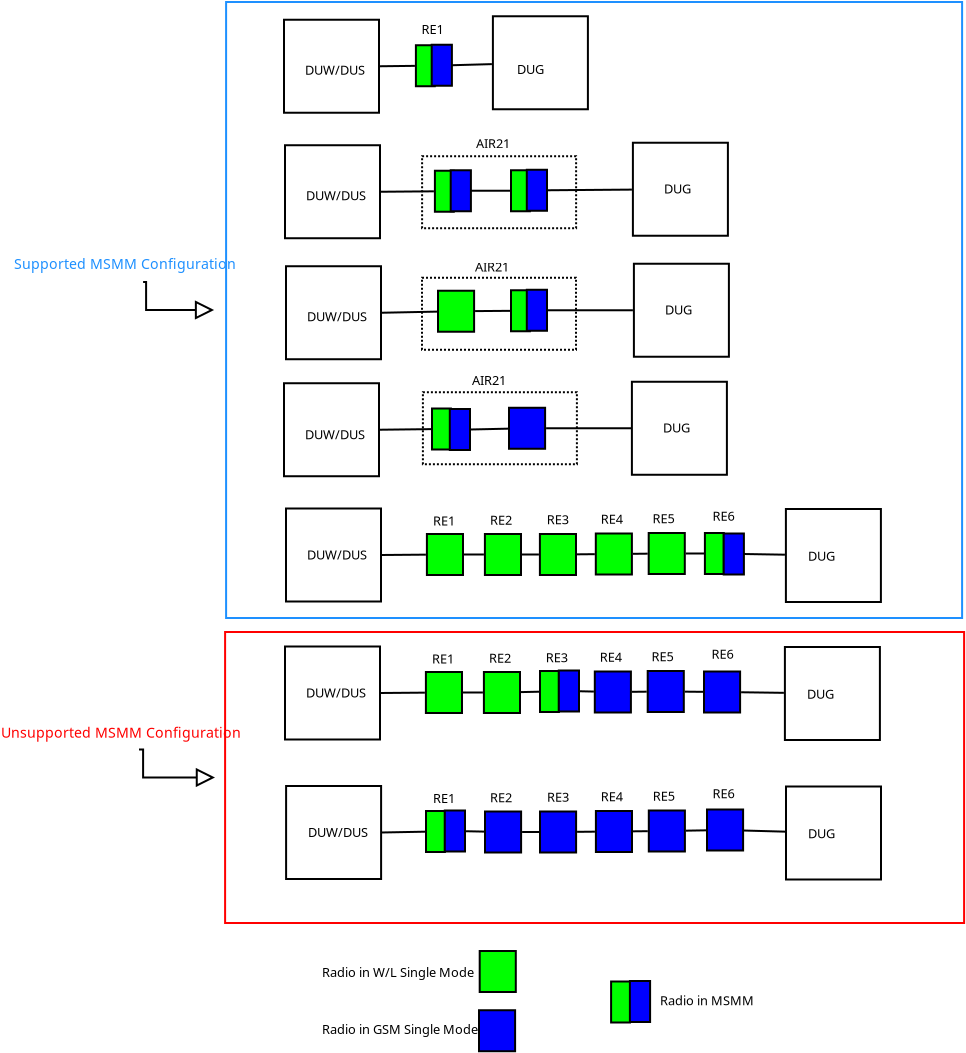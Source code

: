 <?xml version="1.0" encoding="UTF-8"?>
<dia:diagram xmlns:dia="http://www.lysator.liu.se/~alla/dia/">
  <dia:layer name="背景" visible="true" active="true">
    <dia:object type="Standard - Box" version="0" id="O0">
      <dia:attribute name="obj_pos">
        <dia:point val="12.4,32.2"/>
      </dia:attribute>
      <dia:attribute name="obj_bb">
        <dia:rectangle val="12.35,32.15;49.4,46.8"/>
      </dia:attribute>
      <dia:attribute name="elem_corner">
        <dia:point val="12.4,32.2"/>
      </dia:attribute>
      <dia:attribute name="elem_width">
        <dia:real val="36.95"/>
      </dia:attribute>
      <dia:attribute name="elem_height">
        <dia:real val="14.55"/>
      </dia:attribute>
      <dia:attribute name="border_width">
        <dia:real val="0.1"/>
      </dia:attribute>
      <dia:attribute name="border_color">
        <dia:color val="#ff0000"/>
      </dia:attribute>
      <dia:attribute name="show_background">
        <dia:boolean val="true"/>
      </dia:attribute>
    </dia:object>
    <dia:object type="Standard - Box" version="0" id="O1">
      <dia:attribute name="obj_pos">
        <dia:point val="12.45,0.7"/>
      </dia:attribute>
      <dia:attribute name="obj_bb">
        <dia:rectangle val="12.4,0.65;49.3,31.55"/>
      </dia:attribute>
      <dia:attribute name="elem_corner">
        <dia:point val="12.45,0.7"/>
      </dia:attribute>
      <dia:attribute name="elem_width">
        <dia:real val="36.8"/>
      </dia:attribute>
      <dia:attribute name="elem_height">
        <dia:real val="30.8"/>
      </dia:attribute>
      <dia:attribute name="border_width">
        <dia:real val="0.1"/>
      </dia:attribute>
      <dia:attribute name="border_color">
        <dia:color val="#1e90ff"/>
      </dia:attribute>
      <dia:attribute name="show_background">
        <dia:boolean val="true"/>
      </dia:attribute>
    </dia:object>
    <dia:object type="Standard - Box" version="0" id="O2">
      <dia:attribute name="obj_pos">
        <dia:point val="22.29,20.212"/>
      </dia:attribute>
      <dia:attribute name="obj_bb">
        <dia:rectangle val="22.24,20.163;30.04,23.863"/>
      </dia:attribute>
      <dia:attribute name="elem_corner">
        <dia:point val="22.29,20.212"/>
      </dia:attribute>
      <dia:attribute name="elem_width">
        <dia:real val="7.7"/>
      </dia:attribute>
      <dia:attribute name="elem_height">
        <dia:real val="3.6"/>
      </dia:attribute>
      <dia:attribute name="border_width">
        <dia:real val="0.1"/>
      </dia:attribute>
      <dia:attribute name="show_background">
        <dia:boolean val="true"/>
      </dia:attribute>
      <dia:attribute name="line_style">
        <dia:enum val="4"/>
      </dia:attribute>
    </dia:object>
    <dia:object type="Standard - Box" version="0" id="O3">
      <dia:attribute name="obj_pos">
        <dia:point val="22.245,14.488"/>
      </dia:attribute>
      <dia:attribute name="obj_bb">
        <dia:rectangle val="22.195,14.438;29.995,18.137"/>
      </dia:attribute>
      <dia:attribute name="elem_corner">
        <dia:point val="22.245,14.488"/>
      </dia:attribute>
      <dia:attribute name="elem_width">
        <dia:real val="7.7"/>
      </dia:attribute>
      <dia:attribute name="elem_height">
        <dia:real val="3.6"/>
      </dia:attribute>
      <dia:attribute name="border_width">
        <dia:real val="0.1"/>
      </dia:attribute>
      <dia:attribute name="show_background">
        <dia:boolean val="true"/>
      </dia:attribute>
      <dia:attribute name="line_style">
        <dia:enum val="4"/>
      </dia:attribute>
    </dia:object>
    <dia:object type="Standard - Box" version="0" id="O4">
      <dia:attribute name="obj_pos">
        <dia:point val="22.25,8.412"/>
      </dia:attribute>
      <dia:attribute name="obj_bb">
        <dia:rectangle val="22.2,8.363;30,12.062"/>
      </dia:attribute>
      <dia:attribute name="elem_corner">
        <dia:point val="22.25,8.412"/>
      </dia:attribute>
      <dia:attribute name="elem_width">
        <dia:real val="7.7"/>
      </dia:attribute>
      <dia:attribute name="elem_height">
        <dia:real val="3.6"/>
      </dia:attribute>
      <dia:attribute name="border_width">
        <dia:real val="0.1"/>
      </dia:attribute>
      <dia:attribute name="show_background">
        <dia:boolean val="true"/>
      </dia:attribute>
      <dia:attribute name="line_style">
        <dia:enum val="4"/>
      </dia:attribute>
    </dia:object>
    <dia:object type="Standard - Box" version="0" id="O5">
      <dia:attribute name="obj_pos">
        <dia:point val="15.45,39.9"/>
      </dia:attribute>
      <dia:attribute name="obj_bb">
        <dia:rectangle val="15.4,39.85;20.25,44.6"/>
      </dia:attribute>
      <dia:attribute name="elem_corner">
        <dia:point val="15.45,39.9"/>
      </dia:attribute>
      <dia:attribute name="elem_width">
        <dia:real val="4.75"/>
      </dia:attribute>
      <dia:attribute name="elem_height">
        <dia:real val="4.65"/>
      </dia:attribute>
      <dia:attribute name="border_width">
        <dia:real val="0.1"/>
      </dia:attribute>
      <dia:attribute name="show_background">
        <dia:boolean val="true"/>
      </dia:attribute>
    </dia:object>
    <dia:object type="Standard - Line" version="0" id="O6">
      <dia:attribute name="obj_pos">
        <dia:point val="20.2,42.225"/>
      </dia:attribute>
      <dia:attribute name="obj_bb">
        <dia:rectangle val="20.149,42.134;22.447,42.276"/>
      </dia:attribute>
      <dia:attribute name="conn_endpoints">
        <dia:point val="20.2,42.225"/>
        <dia:point val="22.396,42.185"/>
      </dia:attribute>
      <dia:attribute name="numcp">
        <dia:int val="1"/>
      </dia:attribute>
      <dia:connections>
        <dia:connection handle="0" to="O5" connection="4"/>
        <dia:connection handle="1" to="O98" connection="8"/>
      </dia:connections>
    </dia:object>
    <dia:object type="Standard - Box" version="0" id="O7">
      <dia:attribute name="obj_pos">
        <dia:point val="40.445,39.925"/>
      </dia:attribute>
      <dia:attribute name="obj_bb">
        <dia:rectangle val="40.395,39.875;45.245,44.625"/>
      </dia:attribute>
      <dia:attribute name="elem_corner">
        <dia:point val="40.445,39.925"/>
      </dia:attribute>
      <dia:attribute name="elem_width">
        <dia:real val="4.75"/>
      </dia:attribute>
      <dia:attribute name="elem_height">
        <dia:real val="4.65"/>
      </dia:attribute>
      <dia:attribute name="show_background">
        <dia:boolean val="true"/>
      </dia:attribute>
    </dia:object>
    <dia:object type="Standard - Line" version="0" id="O8">
      <dia:attribute name="obj_pos">
        <dia:point val="38.34,42.126"/>
      </dia:attribute>
      <dia:attribute name="obj_bb">
        <dia:rectangle val="38.289,42.075;40.451,42.234"/>
      </dia:attribute>
      <dia:attribute name="conn_endpoints">
        <dia:point val="38.34,42.126"/>
        <dia:point val="40.4,42.183"/>
      </dia:attribute>
      <dia:attribute name="numcp">
        <dia:int val="1"/>
      </dia:attribute>
      <dia:connections>
        <dia:connection handle="0" to="O100" connection="8"/>
        <dia:connection handle="1" to="O7" connection="8"/>
      </dia:connections>
    </dia:object>
    <dia:object type="Standard - Text" version="1" id="O9">
      <dia:attribute name="obj_pos">
        <dia:point val="16.55,42.45"/>
      </dia:attribute>
      <dia:attribute name="obj_bb">
        <dia:rectangle val="16.55,41.81;19.44,42.583"/>
      </dia:attribute>
      <dia:attribute name="text">
        <dia:composite type="text">
          <dia:attribute name="string">
            <dia:string>#DUW/DUS#</dia:string>
          </dia:attribute>
          <dia:attribute name="font">
            <dia:font family="sans" style="0" name="Helvetica"/>
          </dia:attribute>
          <dia:attribute name="height">
            <dia:real val="0.8"/>
          </dia:attribute>
          <dia:attribute name="pos">
            <dia:point val="16.55,42.45"/>
          </dia:attribute>
          <dia:attribute name="color">
            <dia:color val="#000000"/>
          </dia:attribute>
          <dia:attribute name="alignment">
            <dia:enum val="0"/>
          </dia:attribute>
        </dia:composite>
      </dia:attribute>
      <dia:attribute name="valign">
        <dia:enum val="3"/>
      </dia:attribute>
    </dia:object>
    <dia:object type="Standard - Text" version="1" id="O10">
      <dia:attribute name="obj_pos">
        <dia:point val="41.545,42.515"/>
      </dia:attribute>
      <dia:attribute name="obj_bb">
        <dia:rectangle val="41.545,41.875;42.828,42.648"/>
      </dia:attribute>
      <dia:attribute name="text">
        <dia:composite type="text">
          <dia:attribute name="string">
            <dia:string>#DUG#</dia:string>
          </dia:attribute>
          <dia:attribute name="font">
            <dia:font family="sans" style="0" name="Helvetica"/>
          </dia:attribute>
          <dia:attribute name="height">
            <dia:real val="0.8"/>
          </dia:attribute>
          <dia:attribute name="pos">
            <dia:point val="41.545,42.515"/>
          </dia:attribute>
          <dia:attribute name="color">
            <dia:color val="#000000"/>
          </dia:attribute>
          <dia:attribute name="alignment">
            <dia:enum val="0"/>
          </dia:attribute>
        </dia:composite>
      </dia:attribute>
      <dia:attribute name="valign">
        <dia:enum val="3"/>
      </dia:attribute>
    </dia:object>
    <dia:object type="Standard - Text" version="1" id="O11">
      <dia:attribute name="obj_pos">
        <dia:point val="22.8,40.75"/>
      </dia:attribute>
      <dia:attribute name="obj_bb">
        <dia:rectangle val="22.8,40.11;23.907,40.883"/>
      </dia:attribute>
      <dia:attribute name="text">
        <dia:composite type="text">
          <dia:attribute name="string">
            <dia:string>#RE1#</dia:string>
          </dia:attribute>
          <dia:attribute name="font">
            <dia:font family="sans" style="0" name="Helvetica"/>
          </dia:attribute>
          <dia:attribute name="height">
            <dia:real val="0.8"/>
          </dia:attribute>
          <dia:attribute name="pos">
            <dia:point val="22.8,40.75"/>
          </dia:attribute>
          <dia:attribute name="color">
            <dia:color val="#000000"/>
          </dia:attribute>
          <dia:attribute name="alignment">
            <dia:enum val="0"/>
          </dia:attribute>
        </dia:composite>
      </dia:attribute>
      <dia:attribute name="valign">
        <dia:enum val="3"/>
      </dia:attribute>
    </dia:object>
    <dia:object type="Standard - Text" version="1" id="O12">
      <dia:attribute name="obj_pos">
        <dia:point val="25.645,40.715"/>
      </dia:attribute>
      <dia:attribute name="obj_bb">
        <dia:rectangle val="25.645,40.075;26.753,40.847"/>
      </dia:attribute>
      <dia:attribute name="text">
        <dia:composite type="text">
          <dia:attribute name="string">
            <dia:string>#RE2#</dia:string>
          </dia:attribute>
          <dia:attribute name="font">
            <dia:font family="sans" style="0" name="Helvetica"/>
          </dia:attribute>
          <dia:attribute name="height">
            <dia:real val="0.8"/>
          </dia:attribute>
          <dia:attribute name="pos">
            <dia:point val="25.645,40.715"/>
          </dia:attribute>
          <dia:attribute name="color">
            <dia:color val="#000000"/>
          </dia:attribute>
          <dia:attribute name="alignment">
            <dia:enum val="0"/>
          </dia:attribute>
        </dia:composite>
      </dia:attribute>
      <dia:attribute name="valign">
        <dia:enum val="3"/>
      </dia:attribute>
    </dia:object>
    <dia:object type="Standard - Text" version="1" id="O13">
      <dia:attribute name="obj_pos">
        <dia:point val="28.49,40.69"/>
      </dia:attribute>
      <dia:attribute name="obj_bb">
        <dia:rectangle val="28.49,40.05;29.598,40.822"/>
      </dia:attribute>
      <dia:attribute name="text">
        <dia:composite type="text">
          <dia:attribute name="string">
            <dia:string>#RE3#</dia:string>
          </dia:attribute>
          <dia:attribute name="font">
            <dia:font family="sans" style="0" name="Helvetica"/>
          </dia:attribute>
          <dia:attribute name="height">
            <dia:real val="0.8"/>
          </dia:attribute>
          <dia:attribute name="pos">
            <dia:point val="28.49,40.69"/>
          </dia:attribute>
          <dia:attribute name="color">
            <dia:color val="#000000"/>
          </dia:attribute>
          <dia:attribute name="alignment">
            <dia:enum val="0"/>
          </dia:attribute>
        </dia:composite>
      </dia:attribute>
      <dia:attribute name="valign">
        <dia:enum val="3"/>
      </dia:attribute>
    </dia:object>
    <dia:object type="Standard - Text" version="1" id="O14">
      <dia:attribute name="obj_pos">
        <dia:point val="31.185,40.665"/>
      </dia:attribute>
      <dia:attribute name="obj_bb">
        <dia:rectangle val="31.185,40.025;32.292,40.797"/>
      </dia:attribute>
      <dia:attribute name="text">
        <dia:composite type="text">
          <dia:attribute name="string">
            <dia:string>#RE4#</dia:string>
          </dia:attribute>
          <dia:attribute name="font">
            <dia:font family="sans" style="0" name="Helvetica"/>
          </dia:attribute>
          <dia:attribute name="height">
            <dia:real val="0.8"/>
          </dia:attribute>
          <dia:attribute name="pos">
            <dia:point val="31.185,40.665"/>
          </dia:attribute>
          <dia:attribute name="color">
            <dia:color val="#000000"/>
          </dia:attribute>
          <dia:attribute name="alignment">
            <dia:enum val="0"/>
          </dia:attribute>
        </dia:composite>
      </dia:attribute>
      <dia:attribute name="valign">
        <dia:enum val="3"/>
      </dia:attribute>
    </dia:object>
    <dia:object type="Standard - Text" version="1" id="O15">
      <dia:attribute name="obj_pos">
        <dia:point val="33.78,40.64"/>
      </dia:attribute>
      <dia:attribute name="obj_bb">
        <dia:rectangle val="33.78,40;34.888,40.773"/>
      </dia:attribute>
      <dia:attribute name="text">
        <dia:composite type="text">
          <dia:attribute name="string">
            <dia:string>#RE5#</dia:string>
          </dia:attribute>
          <dia:attribute name="font">
            <dia:font family="sans" style="0" name="Helvetica"/>
          </dia:attribute>
          <dia:attribute name="height">
            <dia:real val="0.8"/>
          </dia:attribute>
          <dia:attribute name="pos">
            <dia:point val="33.78,40.64"/>
          </dia:attribute>
          <dia:attribute name="color">
            <dia:color val="#000000"/>
          </dia:attribute>
          <dia:attribute name="alignment">
            <dia:enum val="0"/>
          </dia:attribute>
        </dia:composite>
      </dia:attribute>
      <dia:attribute name="valign">
        <dia:enum val="3"/>
      </dia:attribute>
    </dia:object>
    <dia:object type="Standard - Text" version="1" id="O16">
      <dia:attribute name="obj_pos">
        <dia:point val="36.775,40.515"/>
      </dia:attribute>
      <dia:attribute name="obj_bb">
        <dia:rectangle val="36.775,39.875;37.883,40.648"/>
      </dia:attribute>
      <dia:attribute name="text">
        <dia:composite type="text">
          <dia:attribute name="string">
            <dia:string>#RE6#</dia:string>
          </dia:attribute>
          <dia:attribute name="font">
            <dia:font family="sans" style="0" name="Helvetica"/>
          </dia:attribute>
          <dia:attribute name="height">
            <dia:real val="0.8"/>
          </dia:attribute>
          <dia:attribute name="pos">
            <dia:point val="36.775,40.515"/>
          </dia:attribute>
          <dia:attribute name="color">
            <dia:color val="#000000"/>
          </dia:attribute>
          <dia:attribute name="alignment">
            <dia:enum val="0"/>
          </dia:attribute>
        </dia:composite>
      </dia:attribute>
      <dia:attribute name="valign">
        <dia:enum val="3"/>
      </dia:attribute>
    </dia:object>
    <dia:object type="Standard - Box" version="0" id="O17">
      <dia:attribute name="obj_pos">
        <dia:point val="31.7,49.675"/>
      </dia:attribute>
      <dia:attribute name="obj_bb">
        <dia:rectangle val="31.65,49.625;32.695,51.775"/>
      </dia:attribute>
      <dia:attribute name="elem_corner">
        <dia:point val="31.7,49.675"/>
      </dia:attribute>
      <dia:attribute name="elem_width">
        <dia:real val="0.945"/>
      </dia:attribute>
      <dia:attribute name="elem_height">
        <dia:real val="2.05"/>
      </dia:attribute>
      <dia:attribute name="border_width">
        <dia:real val="0.1"/>
      </dia:attribute>
      <dia:attribute name="inner_color">
        <dia:color val="#00ff00"/>
      </dia:attribute>
      <dia:attribute name="show_background">
        <dia:boolean val="true"/>
      </dia:attribute>
    </dia:object>
    <dia:object type="Standard - Box" version="0" id="O18">
      <dia:attribute name="obj_pos">
        <dia:point val="32.64,49.65"/>
      </dia:attribute>
      <dia:attribute name="obj_bb">
        <dia:rectangle val="32.59,49.6;33.7,51.75"/>
      </dia:attribute>
      <dia:attribute name="elem_corner">
        <dia:point val="32.64,49.65"/>
      </dia:attribute>
      <dia:attribute name="elem_width">
        <dia:real val="1.01"/>
      </dia:attribute>
      <dia:attribute name="elem_height">
        <dia:real val="2.05"/>
      </dia:attribute>
      <dia:attribute name="border_width">
        <dia:real val="0.1"/>
      </dia:attribute>
      <dia:attribute name="inner_color">
        <dia:color val="#0000ff"/>
      </dia:attribute>
      <dia:attribute name="show_background">
        <dia:boolean val="true"/>
      </dia:attribute>
    </dia:object>
    <dia:object type="Standard - Text" version="1" id="O19">
      <dia:attribute name="obj_pos">
        <dia:point val="17.25,49.45"/>
      </dia:attribute>
      <dia:attribute name="obj_bb">
        <dia:rectangle val="17.25,48.81;24.512,49.583"/>
      </dia:attribute>
      <dia:attribute name="text">
        <dia:composite type="text">
          <dia:attribute name="string">
            <dia:string>#Radio in W/L Single Mode#</dia:string>
          </dia:attribute>
          <dia:attribute name="font">
            <dia:font family="sans" style="0" name="Helvetica"/>
          </dia:attribute>
          <dia:attribute name="height">
            <dia:real val="0.8"/>
          </dia:attribute>
          <dia:attribute name="pos">
            <dia:point val="17.25,49.45"/>
          </dia:attribute>
          <dia:attribute name="color">
            <dia:color val="#000000"/>
          </dia:attribute>
          <dia:attribute name="alignment">
            <dia:enum val="0"/>
          </dia:attribute>
        </dia:composite>
      </dia:attribute>
      <dia:attribute name="valign">
        <dia:enum val="3"/>
      </dia:attribute>
    </dia:object>
    <dia:object type="Standard - Text" version="1" id="O20">
      <dia:attribute name="obj_pos">
        <dia:point val="34.145,50.865"/>
      </dia:attribute>
      <dia:attribute name="obj_bb">
        <dia:rectangle val="34.145,50.225;38.468,50.998"/>
      </dia:attribute>
      <dia:attribute name="text">
        <dia:composite type="text">
          <dia:attribute name="string">
            <dia:string>#Radio in MSMM#</dia:string>
          </dia:attribute>
          <dia:attribute name="font">
            <dia:font family="sans" style="0" name="Helvetica"/>
          </dia:attribute>
          <dia:attribute name="height">
            <dia:real val="0.8"/>
          </dia:attribute>
          <dia:attribute name="pos">
            <dia:point val="34.145,50.865"/>
          </dia:attribute>
          <dia:attribute name="color">
            <dia:color val="#000000"/>
          </dia:attribute>
          <dia:attribute name="alignment">
            <dia:enum val="0"/>
          </dia:attribute>
        </dia:composite>
      </dia:attribute>
      <dia:attribute name="valign">
        <dia:enum val="3"/>
      </dia:attribute>
    </dia:object>
    <dia:object type="Standard - Line" version="0" id="O21">
      <dia:attribute name="obj_pos">
        <dia:point val="24.445,42.161"/>
      </dia:attribute>
      <dia:attribute name="obj_bb">
        <dia:rectangle val="24.394,42.111;25.396,42.231"/>
      </dia:attribute>
      <dia:attribute name="conn_endpoints">
        <dia:point val="24.445,42.161"/>
        <dia:point val="25.345,42.18"/>
      </dia:attribute>
      <dia:attribute name="numcp">
        <dia:int val="1"/>
      </dia:attribute>
      <dia:connections>
        <dia:connection handle="0" to="O99" connection="8"/>
        <dia:connection handle="1" to="O26" connection="8"/>
      </dia:connections>
    </dia:object>
    <dia:object type="Standard - Line" version="0" id="O22">
      <dia:attribute name="obj_pos">
        <dia:point val="27.25,42.2"/>
      </dia:attribute>
      <dia:attribute name="obj_bb">
        <dia:rectangle val="27.2,42.15;28.145,42.25"/>
      </dia:attribute>
      <dia:attribute name="conn_endpoints">
        <dia:point val="27.25,42.2"/>
        <dia:point val="28.096,42.2"/>
      </dia:attribute>
      <dia:attribute name="numcp">
        <dia:int val="1"/>
      </dia:attribute>
      <dia:connections>
        <dia:connection handle="0" to="O26" connection="8"/>
        <dia:connection handle="1" to="O27" connection="8"/>
      </dia:connections>
    </dia:object>
    <dia:object type="Standard - Line" version="0" id="O23">
      <dia:attribute name="obj_pos">
        <dia:point val="29.999,42.191"/>
      </dia:attribute>
      <dia:attribute name="obj_bb">
        <dia:rectangle val="29.948,42.133;30.942,42.242"/>
      </dia:attribute>
      <dia:attribute name="conn_endpoints">
        <dia:point val="29.999,42.191"/>
        <dia:point val="30.891,42.184"/>
      </dia:attribute>
      <dia:attribute name="numcp">
        <dia:int val="1"/>
      </dia:attribute>
      <dia:connections>
        <dia:connection handle="0" to="O27" connection="8"/>
        <dia:connection handle="1" to="O28" connection="8"/>
      </dia:connections>
    </dia:object>
    <dia:object type="Standard - Line" version="0" id="O24">
      <dia:attribute name="obj_pos">
        <dia:point val="32.794,42.166"/>
      </dia:attribute>
      <dia:attribute name="obj_bb">
        <dia:rectangle val="32.744,42.108;33.586,42.217"/>
      </dia:attribute>
      <dia:attribute name="conn_endpoints">
        <dia:point val="32.794,42.166"/>
        <dia:point val="33.536,42.159"/>
      </dia:attribute>
      <dia:attribute name="numcp">
        <dia:int val="1"/>
      </dia:attribute>
      <dia:connections>
        <dia:connection handle="0" to="O28" connection="8"/>
        <dia:connection handle="1" to="O29" connection="8"/>
      </dia:connections>
    </dia:object>
    <dia:object type="Standard - Line" version="0" id="O25">
      <dia:attribute name="obj_pos">
        <dia:point val="35.44,42.134"/>
      </dia:attribute>
      <dia:attribute name="obj_bb">
        <dia:rectangle val="35.389,42.066;36.496,42.184"/>
      </dia:attribute>
      <dia:attribute name="conn_endpoints">
        <dia:point val="35.44,42.134"/>
        <dia:point val="36.445,42.116"/>
      </dia:attribute>
      <dia:attribute name="numcp">
        <dia:int val="1"/>
      </dia:attribute>
      <dia:connections>
        <dia:connection handle="0" to="O29" connection="8"/>
        <dia:connection handle="1" to="O100" connection="8"/>
      </dia:connections>
    </dia:object>
    <dia:object type="Standard - Box" version="0" id="O26">
      <dia:attribute name="obj_pos">
        <dia:point val="25.395,41.175"/>
      </dia:attribute>
      <dia:attribute name="obj_bb">
        <dia:rectangle val="25.345,41.125;27.25,43.275"/>
      </dia:attribute>
      <dia:attribute name="elem_corner">
        <dia:point val="25.395,41.175"/>
      </dia:attribute>
      <dia:attribute name="elem_width">
        <dia:real val="1.805"/>
      </dia:attribute>
      <dia:attribute name="elem_height">
        <dia:real val="2.05"/>
      </dia:attribute>
      <dia:attribute name="border_width">
        <dia:real val="0.1"/>
      </dia:attribute>
      <dia:attribute name="inner_color">
        <dia:color val="#0000ff"/>
      </dia:attribute>
      <dia:attribute name="show_background">
        <dia:boolean val="true"/>
      </dia:attribute>
    </dia:object>
    <dia:object type="Standard - Box" version="0" id="O27">
      <dia:attribute name="obj_pos">
        <dia:point val="28.145,41.175"/>
      </dia:attribute>
      <dia:attribute name="obj_bb">
        <dia:rectangle val="28.095,41.125;30,43.275"/>
      </dia:attribute>
      <dia:attribute name="elem_corner">
        <dia:point val="28.145,41.175"/>
      </dia:attribute>
      <dia:attribute name="elem_width">
        <dia:real val="1.805"/>
      </dia:attribute>
      <dia:attribute name="elem_height">
        <dia:real val="2.05"/>
      </dia:attribute>
      <dia:attribute name="border_width">
        <dia:real val="0.1"/>
      </dia:attribute>
      <dia:attribute name="inner_color">
        <dia:color val="#0000ff"/>
      </dia:attribute>
      <dia:attribute name="show_background">
        <dia:boolean val="true"/>
      </dia:attribute>
    </dia:object>
    <dia:object type="Standard - Box" version="0" id="O28">
      <dia:attribute name="obj_pos">
        <dia:point val="30.94,41.15"/>
      </dia:attribute>
      <dia:attribute name="obj_bb">
        <dia:rectangle val="30.89,41.1;32.795,43.25"/>
      </dia:attribute>
      <dia:attribute name="elem_corner">
        <dia:point val="30.94,41.15"/>
      </dia:attribute>
      <dia:attribute name="elem_width">
        <dia:real val="1.805"/>
      </dia:attribute>
      <dia:attribute name="elem_height">
        <dia:real val="2.05"/>
      </dia:attribute>
      <dia:attribute name="border_width">
        <dia:real val="0.1"/>
      </dia:attribute>
      <dia:attribute name="inner_color">
        <dia:color val="#0000ff"/>
      </dia:attribute>
      <dia:attribute name="show_background">
        <dia:boolean val="true"/>
      </dia:attribute>
    </dia:object>
    <dia:object type="Standard - Box" version="0" id="O29">
      <dia:attribute name="obj_pos">
        <dia:point val="33.585,41.125"/>
      </dia:attribute>
      <dia:attribute name="obj_bb">
        <dia:rectangle val="33.535,41.075;35.44,43.225"/>
      </dia:attribute>
      <dia:attribute name="elem_corner">
        <dia:point val="33.585,41.125"/>
      </dia:attribute>
      <dia:attribute name="elem_width">
        <dia:real val="1.805"/>
      </dia:attribute>
      <dia:attribute name="elem_height">
        <dia:real val="2.05"/>
      </dia:attribute>
      <dia:attribute name="border_width">
        <dia:real val="0.1"/>
      </dia:attribute>
      <dia:attribute name="inner_color">
        <dia:color val="#0000ff"/>
      </dia:attribute>
      <dia:attribute name="show_background">
        <dia:boolean val="true"/>
      </dia:attribute>
    </dia:object>
    <dia:object type="Standard - Box" version="0" id="O30">
      <dia:attribute name="obj_pos">
        <dia:point val="25.13,48.15"/>
      </dia:attribute>
      <dia:attribute name="obj_bb">
        <dia:rectangle val="25.08,48.1;26.985,50.25"/>
      </dia:attribute>
      <dia:attribute name="elem_corner">
        <dia:point val="25.13,48.15"/>
      </dia:attribute>
      <dia:attribute name="elem_width">
        <dia:real val="1.805"/>
      </dia:attribute>
      <dia:attribute name="elem_height">
        <dia:real val="2.05"/>
      </dia:attribute>
      <dia:attribute name="border_width">
        <dia:real val="0.1"/>
      </dia:attribute>
      <dia:attribute name="inner_color">
        <dia:color val="#00ff00"/>
      </dia:attribute>
      <dia:attribute name="show_background">
        <dia:boolean val="true"/>
      </dia:attribute>
    </dia:object>
    <dia:object type="Standard - Box" version="0" id="O31">
      <dia:attribute name="obj_pos">
        <dia:point val="15.445,26.025"/>
      </dia:attribute>
      <dia:attribute name="obj_bb">
        <dia:rectangle val="15.395,25.975;20.245,30.725"/>
      </dia:attribute>
      <dia:attribute name="elem_corner">
        <dia:point val="15.445,26.025"/>
      </dia:attribute>
      <dia:attribute name="elem_width">
        <dia:real val="4.75"/>
      </dia:attribute>
      <dia:attribute name="elem_height">
        <dia:real val="4.65"/>
      </dia:attribute>
      <dia:attribute name="border_width">
        <dia:real val="0.1"/>
      </dia:attribute>
      <dia:attribute name="show_background">
        <dia:boolean val="true"/>
      </dia:attribute>
    </dia:object>
    <dia:object type="Standard - Line" version="0" id="O32">
      <dia:attribute name="obj_pos">
        <dia:point val="20.195,28.35"/>
      </dia:attribute>
      <dia:attribute name="obj_bb">
        <dia:rectangle val="20.145,28.282;22.49,28.4"/>
      </dia:attribute>
      <dia:attribute name="conn_endpoints">
        <dia:point val="20.195,28.35"/>
        <dia:point val="22.44,28.332"/>
      </dia:attribute>
      <dia:attribute name="numcp">
        <dia:int val="1"/>
      </dia:attribute>
      <dia:connections>
        <dia:connection handle="0" to="O31" connection="4"/>
        <dia:connection handle="1" to="O50" connection="8"/>
      </dia:connections>
    </dia:object>
    <dia:object type="Standard - Box" version="0" id="O33">
      <dia:attribute name="obj_pos">
        <dia:point val="40.44,26.05"/>
      </dia:attribute>
      <dia:attribute name="obj_bb">
        <dia:rectangle val="40.39,26;45.24,30.75"/>
      </dia:attribute>
      <dia:attribute name="elem_corner">
        <dia:point val="40.44,26.05"/>
      </dia:attribute>
      <dia:attribute name="elem_width">
        <dia:real val="4.75"/>
      </dia:attribute>
      <dia:attribute name="elem_height">
        <dia:real val="4.65"/>
      </dia:attribute>
      <dia:attribute name="show_background">
        <dia:boolean val="true"/>
      </dia:attribute>
    </dia:object>
    <dia:object type="Standard - Line" version="0" id="O34">
      <dia:attribute name="obj_pos">
        <dia:point val="38.34,28.3"/>
      </dia:attribute>
      <dia:attribute name="obj_bb">
        <dia:rectangle val="38.289,28.249;40.443,28.385"/>
      </dia:attribute>
      <dia:attribute name="conn_endpoints">
        <dia:point val="38.34,28.3"/>
        <dia:point val="40.392,28.334"/>
      </dia:attribute>
      <dia:attribute name="numcp">
        <dia:int val="1"/>
      </dia:attribute>
      <dia:connections>
        <dia:connection handle="0" to="O48" connection="4"/>
        <dia:connection handle="1" to="O33" connection="8"/>
      </dia:connections>
    </dia:object>
    <dia:object type="Standard - Text" version="1" id="O35">
      <dia:attribute name="obj_pos">
        <dia:point val="16.495,28.575"/>
      </dia:attribute>
      <dia:attribute name="obj_bb">
        <dia:rectangle val="16.495,27.935;19.385,28.707"/>
      </dia:attribute>
      <dia:attribute name="text">
        <dia:composite type="text">
          <dia:attribute name="string">
            <dia:string>#DUW/DUS#</dia:string>
          </dia:attribute>
          <dia:attribute name="font">
            <dia:font family="sans" style="0" name="Helvetica"/>
          </dia:attribute>
          <dia:attribute name="height">
            <dia:real val="0.8"/>
          </dia:attribute>
          <dia:attribute name="pos">
            <dia:point val="16.495,28.575"/>
          </dia:attribute>
          <dia:attribute name="color">
            <dia:color val="#000000"/>
          </dia:attribute>
          <dia:attribute name="alignment">
            <dia:enum val="0"/>
          </dia:attribute>
        </dia:composite>
      </dia:attribute>
      <dia:attribute name="valign">
        <dia:enum val="3"/>
      </dia:attribute>
    </dia:object>
    <dia:object type="Standard - Text" version="1" id="O36">
      <dia:attribute name="obj_pos">
        <dia:point val="41.54,28.64"/>
      </dia:attribute>
      <dia:attribute name="obj_bb">
        <dia:rectangle val="41.54,28;42.822,28.773"/>
      </dia:attribute>
      <dia:attribute name="text">
        <dia:composite type="text">
          <dia:attribute name="string">
            <dia:string>#DUG#</dia:string>
          </dia:attribute>
          <dia:attribute name="font">
            <dia:font family="sans" style="0" name="Helvetica"/>
          </dia:attribute>
          <dia:attribute name="height">
            <dia:real val="0.8"/>
          </dia:attribute>
          <dia:attribute name="pos">
            <dia:point val="41.54,28.64"/>
          </dia:attribute>
          <dia:attribute name="color">
            <dia:color val="#000000"/>
          </dia:attribute>
          <dia:attribute name="alignment">
            <dia:enum val="0"/>
          </dia:attribute>
        </dia:composite>
      </dia:attribute>
      <dia:attribute name="valign">
        <dia:enum val="3"/>
      </dia:attribute>
    </dia:object>
    <dia:object type="Standard - Text" version="1" id="O37">
      <dia:attribute name="obj_pos">
        <dia:point val="22.795,26.875"/>
      </dia:attribute>
      <dia:attribute name="obj_bb">
        <dia:rectangle val="22.795,26.235;23.902,27.008"/>
      </dia:attribute>
      <dia:attribute name="text">
        <dia:composite type="text">
          <dia:attribute name="string">
            <dia:string>#RE1#</dia:string>
          </dia:attribute>
          <dia:attribute name="font">
            <dia:font family="sans" style="0" name="Helvetica"/>
          </dia:attribute>
          <dia:attribute name="height">
            <dia:real val="0.8"/>
          </dia:attribute>
          <dia:attribute name="pos">
            <dia:point val="22.795,26.875"/>
          </dia:attribute>
          <dia:attribute name="color">
            <dia:color val="#000000"/>
          </dia:attribute>
          <dia:attribute name="alignment">
            <dia:enum val="0"/>
          </dia:attribute>
        </dia:composite>
      </dia:attribute>
      <dia:attribute name="valign">
        <dia:enum val="3"/>
      </dia:attribute>
    </dia:object>
    <dia:object type="Standard - Text" version="1" id="O38">
      <dia:attribute name="obj_pos">
        <dia:point val="25.64,26.84"/>
      </dia:attribute>
      <dia:attribute name="obj_bb">
        <dia:rectangle val="25.64,26.2;26.747,26.973"/>
      </dia:attribute>
      <dia:attribute name="text">
        <dia:composite type="text">
          <dia:attribute name="string">
            <dia:string>#RE2#</dia:string>
          </dia:attribute>
          <dia:attribute name="font">
            <dia:font family="sans" style="0" name="Helvetica"/>
          </dia:attribute>
          <dia:attribute name="height">
            <dia:real val="0.8"/>
          </dia:attribute>
          <dia:attribute name="pos">
            <dia:point val="25.64,26.84"/>
          </dia:attribute>
          <dia:attribute name="color">
            <dia:color val="#000000"/>
          </dia:attribute>
          <dia:attribute name="alignment">
            <dia:enum val="0"/>
          </dia:attribute>
        </dia:composite>
      </dia:attribute>
      <dia:attribute name="valign">
        <dia:enum val="3"/>
      </dia:attribute>
    </dia:object>
    <dia:object type="Standard - Text" version="1" id="O39">
      <dia:attribute name="obj_pos">
        <dia:point val="28.485,26.815"/>
      </dia:attribute>
      <dia:attribute name="obj_bb">
        <dia:rectangle val="28.485,26.175;29.593,26.948"/>
      </dia:attribute>
      <dia:attribute name="text">
        <dia:composite type="text">
          <dia:attribute name="string">
            <dia:string>#RE3#</dia:string>
          </dia:attribute>
          <dia:attribute name="font">
            <dia:font family="sans" style="0" name="Helvetica"/>
          </dia:attribute>
          <dia:attribute name="height">
            <dia:real val="0.8"/>
          </dia:attribute>
          <dia:attribute name="pos">
            <dia:point val="28.485,26.815"/>
          </dia:attribute>
          <dia:attribute name="color">
            <dia:color val="#000000"/>
          </dia:attribute>
          <dia:attribute name="alignment">
            <dia:enum val="0"/>
          </dia:attribute>
        </dia:composite>
      </dia:attribute>
      <dia:attribute name="valign">
        <dia:enum val="3"/>
      </dia:attribute>
    </dia:object>
    <dia:object type="Standard - Text" version="1" id="O40">
      <dia:attribute name="obj_pos">
        <dia:point val="31.18,26.79"/>
      </dia:attribute>
      <dia:attribute name="obj_bb">
        <dia:rectangle val="31.18,26.15;32.288,26.922"/>
      </dia:attribute>
      <dia:attribute name="text">
        <dia:composite type="text">
          <dia:attribute name="string">
            <dia:string>#RE4#</dia:string>
          </dia:attribute>
          <dia:attribute name="font">
            <dia:font family="sans" style="0" name="Helvetica"/>
          </dia:attribute>
          <dia:attribute name="height">
            <dia:real val="0.8"/>
          </dia:attribute>
          <dia:attribute name="pos">
            <dia:point val="31.18,26.79"/>
          </dia:attribute>
          <dia:attribute name="color">
            <dia:color val="#000000"/>
          </dia:attribute>
          <dia:attribute name="alignment">
            <dia:enum val="0"/>
          </dia:attribute>
        </dia:composite>
      </dia:attribute>
      <dia:attribute name="valign">
        <dia:enum val="3"/>
      </dia:attribute>
    </dia:object>
    <dia:object type="Standard - Text" version="1" id="O41">
      <dia:attribute name="obj_pos">
        <dia:point val="33.775,26.765"/>
      </dia:attribute>
      <dia:attribute name="obj_bb">
        <dia:rectangle val="33.775,26.125;34.883,26.898"/>
      </dia:attribute>
      <dia:attribute name="text">
        <dia:composite type="text">
          <dia:attribute name="string">
            <dia:string>#RE5#</dia:string>
          </dia:attribute>
          <dia:attribute name="font">
            <dia:font family="sans" style="0" name="Helvetica"/>
          </dia:attribute>
          <dia:attribute name="height">
            <dia:real val="0.8"/>
          </dia:attribute>
          <dia:attribute name="pos">
            <dia:point val="33.775,26.765"/>
          </dia:attribute>
          <dia:attribute name="color">
            <dia:color val="#000000"/>
          </dia:attribute>
          <dia:attribute name="alignment">
            <dia:enum val="0"/>
          </dia:attribute>
        </dia:composite>
      </dia:attribute>
      <dia:attribute name="valign">
        <dia:enum val="3"/>
      </dia:attribute>
    </dia:object>
    <dia:object type="Standard - Text" version="1" id="O42">
      <dia:attribute name="obj_pos">
        <dia:point val="36.77,26.64"/>
      </dia:attribute>
      <dia:attribute name="obj_bb">
        <dia:rectangle val="36.77,26;37.877,26.773"/>
      </dia:attribute>
      <dia:attribute name="text">
        <dia:composite type="text">
          <dia:attribute name="string">
            <dia:string>#RE6#</dia:string>
          </dia:attribute>
          <dia:attribute name="font">
            <dia:font family="sans" style="0" name="Helvetica"/>
          </dia:attribute>
          <dia:attribute name="height">
            <dia:real val="0.8"/>
          </dia:attribute>
          <dia:attribute name="pos">
            <dia:point val="36.77,26.64"/>
          </dia:attribute>
          <dia:attribute name="color">
            <dia:color val="#000000"/>
          </dia:attribute>
          <dia:attribute name="alignment">
            <dia:enum val="0"/>
          </dia:attribute>
        </dia:composite>
      </dia:attribute>
      <dia:attribute name="valign">
        <dia:enum val="3"/>
      </dia:attribute>
    </dia:object>
    <dia:object type="Standard - Line" version="0" id="O43">
      <dia:attribute name="obj_pos">
        <dia:point val="24.345,28.325"/>
      </dia:attribute>
      <dia:attribute name="obj_bb">
        <dia:rectangle val="24.295,28.275;25.39,28.375"/>
      </dia:attribute>
      <dia:attribute name="conn_endpoints">
        <dia:point val="24.345,28.325"/>
        <dia:point val="25.34,28.325"/>
      </dia:attribute>
      <dia:attribute name="numcp">
        <dia:int val="1"/>
      </dia:attribute>
      <dia:connections>
        <dia:connection handle="0" to="O50" connection="8"/>
        <dia:connection handle="1" to="O51" connection="8"/>
      </dia:connections>
    </dia:object>
    <dia:object type="Standard - Line" version="0" id="O44">
      <dia:attribute name="obj_pos">
        <dia:point val="27.244,28.325"/>
      </dia:attribute>
      <dia:attribute name="obj_bb">
        <dia:rectangle val="27.195,28.275;28.14,28.375"/>
      </dia:attribute>
      <dia:attribute name="conn_endpoints">
        <dia:point val="27.244,28.325"/>
        <dia:point val="28.09,28.325"/>
      </dia:attribute>
      <dia:attribute name="numcp">
        <dia:int val="1"/>
      </dia:attribute>
      <dia:connections>
        <dia:connection handle="0" to="O51" connection="8"/>
        <dia:connection handle="1" to="O52" connection="8"/>
      </dia:connections>
    </dia:object>
    <dia:object type="Standard - Line" version="0" id="O45">
      <dia:attribute name="obj_pos">
        <dia:point val="29.994,28.317"/>
      </dia:attribute>
      <dia:attribute name="obj_bb">
        <dia:rectangle val="29.943,28.258;30.937,28.367"/>
      </dia:attribute>
      <dia:attribute name="conn_endpoints">
        <dia:point val="29.994,28.317"/>
        <dia:point val="30.886,28.308"/>
      </dia:attribute>
      <dia:attribute name="numcp">
        <dia:int val="1"/>
      </dia:attribute>
      <dia:connections>
        <dia:connection handle="0" to="O52" connection="8"/>
        <dia:connection handle="1" to="O53" connection="8"/>
      </dia:connections>
    </dia:object>
    <dia:object type="Standard - Line" version="0" id="O46">
      <dia:attribute name="obj_pos">
        <dia:point val="32.789,28.291"/>
      </dia:attribute>
      <dia:attribute name="obj_bb">
        <dia:rectangle val="32.739,28.233;33.581,28.341"/>
      </dia:attribute>
      <dia:attribute name="conn_endpoints">
        <dia:point val="32.789,28.291"/>
        <dia:point val="33.531,28.284"/>
      </dia:attribute>
      <dia:attribute name="numcp">
        <dia:int val="1"/>
      </dia:attribute>
      <dia:connections>
        <dia:connection handle="0" to="O53" connection="8"/>
        <dia:connection handle="1" to="O54" connection="8"/>
      </dia:connections>
    </dia:object>
    <dia:object type="Standard - Box" version="0" id="O47">
      <dia:attribute name="obj_pos">
        <dia:point val="36.39,27.25"/>
      </dia:attribute>
      <dia:attribute name="obj_bb">
        <dia:rectangle val="36.34,27.2;37.385,29.35"/>
      </dia:attribute>
      <dia:attribute name="elem_corner">
        <dia:point val="36.39,27.25"/>
      </dia:attribute>
      <dia:attribute name="elem_width">
        <dia:real val="0.945"/>
      </dia:attribute>
      <dia:attribute name="elem_height">
        <dia:real val="2.05"/>
      </dia:attribute>
      <dia:attribute name="border_width">
        <dia:real val="0.1"/>
      </dia:attribute>
      <dia:attribute name="inner_color">
        <dia:color val="#00ff00"/>
      </dia:attribute>
      <dia:attribute name="show_background">
        <dia:boolean val="true"/>
      </dia:attribute>
    </dia:object>
    <dia:object type="Standard - Box" version="0" id="O48">
      <dia:attribute name="obj_pos">
        <dia:point val="37.33,27.275"/>
      </dia:attribute>
      <dia:attribute name="obj_bb">
        <dia:rectangle val="37.28,27.225;38.39,29.375"/>
      </dia:attribute>
      <dia:attribute name="elem_corner">
        <dia:point val="37.33,27.275"/>
      </dia:attribute>
      <dia:attribute name="elem_width">
        <dia:real val="1.01"/>
      </dia:attribute>
      <dia:attribute name="elem_height">
        <dia:real val="2.05"/>
      </dia:attribute>
      <dia:attribute name="border_width">
        <dia:real val="0.1"/>
      </dia:attribute>
      <dia:attribute name="inner_color">
        <dia:color val="#0000ff"/>
      </dia:attribute>
      <dia:attribute name="show_background">
        <dia:boolean val="true"/>
      </dia:attribute>
    </dia:object>
    <dia:object type="Standard - Line" version="0" id="O49">
      <dia:attribute name="obj_pos">
        <dia:point val="35.435,28.275"/>
      </dia:attribute>
      <dia:attribute name="obj_bb">
        <dia:rectangle val="35.385,28.225;36.44,28.325"/>
      </dia:attribute>
      <dia:attribute name="conn_endpoints">
        <dia:point val="35.435,28.275"/>
        <dia:point val="36.39,28.275"/>
      </dia:attribute>
      <dia:attribute name="numcp">
        <dia:int val="1"/>
      </dia:attribute>
      <dia:connections>
        <dia:connection handle="0" to="O54" connection="8"/>
        <dia:connection handle="1" to="O47" connection="3"/>
      </dia:connections>
    </dia:object>
    <dia:object type="Standard - Box" version="0" id="O50">
      <dia:attribute name="obj_pos">
        <dia:point val="22.49,27.3"/>
      </dia:attribute>
      <dia:attribute name="obj_bb">
        <dia:rectangle val="22.44,27.25;24.345,29.4"/>
      </dia:attribute>
      <dia:attribute name="elem_corner">
        <dia:point val="22.49,27.3"/>
      </dia:attribute>
      <dia:attribute name="elem_width">
        <dia:real val="1.805"/>
      </dia:attribute>
      <dia:attribute name="elem_height">
        <dia:real val="2.05"/>
      </dia:attribute>
      <dia:attribute name="border_width">
        <dia:real val="0.1"/>
      </dia:attribute>
      <dia:attribute name="inner_color">
        <dia:color val="#00ff00"/>
      </dia:attribute>
      <dia:attribute name="show_background">
        <dia:boolean val="true"/>
      </dia:attribute>
    </dia:object>
    <dia:object type="Standard - Box" version="0" id="O51">
      <dia:attribute name="obj_pos">
        <dia:point val="25.39,27.3"/>
      </dia:attribute>
      <dia:attribute name="obj_bb">
        <dia:rectangle val="25.34,27.25;27.245,29.4"/>
      </dia:attribute>
      <dia:attribute name="elem_corner">
        <dia:point val="25.39,27.3"/>
      </dia:attribute>
      <dia:attribute name="elem_width">
        <dia:real val="1.805"/>
      </dia:attribute>
      <dia:attribute name="elem_height">
        <dia:real val="2.05"/>
      </dia:attribute>
      <dia:attribute name="border_width">
        <dia:real val="0.1"/>
      </dia:attribute>
      <dia:attribute name="inner_color">
        <dia:color val="#00ff00"/>
      </dia:attribute>
      <dia:attribute name="show_background">
        <dia:boolean val="true"/>
      </dia:attribute>
    </dia:object>
    <dia:object type="Standard - Box" version="0" id="O52">
      <dia:attribute name="obj_pos">
        <dia:point val="28.14,27.3"/>
      </dia:attribute>
      <dia:attribute name="obj_bb">
        <dia:rectangle val="28.09,27.25;29.995,29.4"/>
      </dia:attribute>
      <dia:attribute name="elem_corner">
        <dia:point val="28.14,27.3"/>
      </dia:attribute>
      <dia:attribute name="elem_width">
        <dia:real val="1.805"/>
      </dia:attribute>
      <dia:attribute name="elem_height">
        <dia:real val="2.05"/>
      </dia:attribute>
      <dia:attribute name="border_width">
        <dia:real val="0.1"/>
      </dia:attribute>
      <dia:attribute name="inner_color">
        <dia:color val="#00ff00"/>
      </dia:attribute>
      <dia:attribute name="show_background">
        <dia:boolean val="true"/>
      </dia:attribute>
    </dia:object>
    <dia:object type="Standard - Box" version="0" id="O53">
      <dia:attribute name="obj_pos">
        <dia:point val="30.935,27.275"/>
      </dia:attribute>
      <dia:attribute name="obj_bb">
        <dia:rectangle val="30.885,27.225;32.79,29.375"/>
      </dia:attribute>
      <dia:attribute name="elem_corner">
        <dia:point val="30.935,27.275"/>
      </dia:attribute>
      <dia:attribute name="elem_width">
        <dia:real val="1.805"/>
      </dia:attribute>
      <dia:attribute name="elem_height">
        <dia:real val="2.05"/>
      </dia:attribute>
      <dia:attribute name="border_width">
        <dia:real val="0.1"/>
      </dia:attribute>
      <dia:attribute name="inner_color">
        <dia:color val="#00ff00"/>
      </dia:attribute>
      <dia:attribute name="show_background">
        <dia:boolean val="true"/>
      </dia:attribute>
    </dia:object>
    <dia:object type="Standard - Box" version="0" id="O54">
      <dia:attribute name="obj_pos">
        <dia:point val="33.58,27.25"/>
      </dia:attribute>
      <dia:attribute name="obj_bb">
        <dia:rectangle val="33.53,27.2;35.435,29.35"/>
      </dia:attribute>
      <dia:attribute name="elem_corner">
        <dia:point val="33.58,27.25"/>
      </dia:attribute>
      <dia:attribute name="elem_width">
        <dia:real val="1.805"/>
      </dia:attribute>
      <dia:attribute name="elem_height">
        <dia:real val="2.05"/>
      </dia:attribute>
      <dia:attribute name="border_width">
        <dia:real val="0.1"/>
      </dia:attribute>
      <dia:attribute name="inner_color">
        <dia:color val="#00ff00"/>
      </dia:attribute>
      <dia:attribute name="show_background">
        <dia:boolean val="true"/>
      </dia:attribute>
    </dia:object>
    <dia:object type="Standard - Box" version="0" id="O55">
      <dia:attribute name="obj_pos">
        <dia:point val="15.345,1.587"/>
      </dia:attribute>
      <dia:attribute name="obj_bb">
        <dia:rectangle val="15.295,1.538;20.145,6.287"/>
      </dia:attribute>
      <dia:attribute name="elem_corner">
        <dia:point val="15.345,1.587"/>
      </dia:attribute>
      <dia:attribute name="elem_width">
        <dia:real val="4.75"/>
      </dia:attribute>
      <dia:attribute name="elem_height">
        <dia:real val="4.65"/>
      </dia:attribute>
      <dia:attribute name="border_width">
        <dia:real val="0.1"/>
      </dia:attribute>
      <dia:attribute name="show_background">
        <dia:boolean val="true"/>
      </dia:attribute>
    </dia:object>
    <dia:object type="Standard - Box" version="0" id="O56">
      <dia:attribute name="obj_pos">
        <dia:point val="25.79,1.413"/>
      </dia:attribute>
      <dia:attribute name="obj_bb">
        <dia:rectangle val="25.74,1.363;30.59,6.112"/>
      </dia:attribute>
      <dia:attribute name="elem_corner">
        <dia:point val="25.79,1.413"/>
      </dia:attribute>
      <dia:attribute name="elem_width">
        <dia:real val="4.75"/>
      </dia:attribute>
      <dia:attribute name="elem_height">
        <dia:real val="4.65"/>
      </dia:attribute>
      <dia:attribute name="show_background">
        <dia:boolean val="true"/>
      </dia:attribute>
    </dia:object>
    <dia:object type="Standard - Line" version="0" id="O57">
      <dia:attribute name="obj_pos">
        <dia:point val="23.74,3.862"/>
      </dia:attribute>
      <dia:attribute name="obj_bb">
        <dia:rectangle val="23.689,3.755;25.792,3.914"/>
      </dia:attribute>
      <dia:attribute name="conn_endpoints">
        <dia:point val="23.74,3.862"/>
        <dia:point val="25.74,3.806"/>
      </dia:attribute>
      <dia:attribute name="numcp">
        <dia:int val="1"/>
      </dia:attribute>
      <dia:connections>
        <dia:connection handle="0" to="O62" connection="4"/>
        <dia:connection handle="1" to="O56" connection="8"/>
      </dia:connections>
    </dia:object>
    <dia:object type="Standard - Text" version="1" id="O58">
      <dia:attribute name="obj_pos">
        <dia:point val="16.395,4.338"/>
      </dia:attribute>
      <dia:attribute name="obj_bb">
        <dia:rectangle val="16.395,3.697;19.285,4.47"/>
      </dia:attribute>
      <dia:attribute name="text">
        <dia:composite type="text">
          <dia:attribute name="string">
            <dia:string>#DUW/DUS#</dia:string>
          </dia:attribute>
          <dia:attribute name="font">
            <dia:font family="sans" style="0" name="Helvetica"/>
          </dia:attribute>
          <dia:attribute name="height">
            <dia:real val="0.8"/>
          </dia:attribute>
          <dia:attribute name="pos">
            <dia:point val="16.395,4.338"/>
          </dia:attribute>
          <dia:attribute name="color">
            <dia:color val="#000000"/>
          </dia:attribute>
          <dia:attribute name="alignment">
            <dia:enum val="0"/>
          </dia:attribute>
        </dia:composite>
      </dia:attribute>
      <dia:attribute name="valign">
        <dia:enum val="3"/>
      </dia:attribute>
    </dia:object>
    <dia:object type="Standard - Text" version="1" id="O59">
      <dia:attribute name="obj_pos">
        <dia:point val="26.99,4.303"/>
      </dia:attribute>
      <dia:attribute name="obj_bb">
        <dia:rectangle val="26.99,3.663;28.273,4.435"/>
      </dia:attribute>
      <dia:attribute name="text">
        <dia:composite type="text">
          <dia:attribute name="string">
            <dia:string>#DUG#</dia:string>
          </dia:attribute>
          <dia:attribute name="font">
            <dia:font family="sans" style="0" name="Helvetica"/>
          </dia:attribute>
          <dia:attribute name="height">
            <dia:real val="0.8"/>
          </dia:attribute>
          <dia:attribute name="pos">
            <dia:point val="26.99,4.303"/>
          </dia:attribute>
          <dia:attribute name="color">
            <dia:color val="#000000"/>
          </dia:attribute>
          <dia:attribute name="alignment">
            <dia:enum val="0"/>
          </dia:attribute>
        </dia:composite>
      </dia:attribute>
      <dia:attribute name="valign">
        <dia:enum val="3"/>
      </dia:attribute>
    </dia:object>
    <dia:object type="Standard - Text" version="1" id="O60">
      <dia:attribute name="obj_pos">
        <dia:point val="22.22,2.303"/>
      </dia:attribute>
      <dia:attribute name="obj_bb">
        <dia:rectangle val="22.22,1.663;23.328,2.435"/>
      </dia:attribute>
      <dia:attribute name="text">
        <dia:composite type="text">
          <dia:attribute name="string">
            <dia:string>#RE1#</dia:string>
          </dia:attribute>
          <dia:attribute name="font">
            <dia:font family="sans" style="0" name="Helvetica"/>
          </dia:attribute>
          <dia:attribute name="height">
            <dia:real val="0.8"/>
          </dia:attribute>
          <dia:attribute name="pos">
            <dia:point val="22.22,2.303"/>
          </dia:attribute>
          <dia:attribute name="color">
            <dia:color val="#000000"/>
          </dia:attribute>
          <dia:attribute name="alignment">
            <dia:enum val="0"/>
          </dia:attribute>
        </dia:composite>
      </dia:attribute>
      <dia:attribute name="valign">
        <dia:enum val="3"/>
      </dia:attribute>
    </dia:object>
    <dia:object type="Standard - Box" version="0" id="O61">
      <dia:attribute name="obj_pos">
        <dia:point val="21.94,2.862"/>
      </dia:attribute>
      <dia:attribute name="obj_bb">
        <dia:rectangle val="21.89,2.812;22.935,4.963"/>
      </dia:attribute>
      <dia:attribute name="elem_corner">
        <dia:point val="21.94,2.862"/>
      </dia:attribute>
      <dia:attribute name="elem_width">
        <dia:real val="0.945"/>
      </dia:attribute>
      <dia:attribute name="elem_height">
        <dia:real val="2.05"/>
      </dia:attribute>
      <dia:attribute name="border_width">
        <dia:real val="0.1"/>
      </dia:attribute>
      <dia:attribute name="inner_color">
        <dia:color val="#00ff00"/>
      </dia:attribute>
      <dia:attribute name="show_background">
        <dia:boolean val="true"/>
      </dia:attribute>
    </dia:object>
    <dia:object type="Standard - Box" version="0" id="O62">
      <dia:attribute name="obj_pos">
        <dia:point val="22.73,2.837"/>
      </dia:attribute>
      <dia:attribute name="obj_bb">
        <dia:rectangle val="22.68,2.788;23.79,4.938"/>
      </dia:attribute>
      <dia:attribute name="elem_corner">
        <dia:point val="22.73,2.837"/>
      </dia:attribute>
      <dia:attribute name="elem_width">
        <dia:real val="1.01"/>
      </dia:attribute>
      <dia:attribute name="elem_height">
        <dia:real val="2.05"/>
      </dia:attribute>
      <dia:attribute name="border_width">
        <dia:real val="0.1"/>
      </dia:attribute>
      <dia:attribute name="inner_color">
        <dia:color val="#0000ff"/>
      </dia:attribute>
      <dia:attribute name="show_background">
        <dia:boolean val="true"/>
      </dia:attribute>
    </dia:object>
    <dia:object type="Standard - Line" version="0" id="O63">
      <dia:attribute name="obj_pos">
        <dia:point val="20.095,3.913"/>
      </dia:attribute>
      <dia:attribute name="obj_bb">
        <dia:rectangle val="20.044,3.843;21.941,3.963"/>
      </dia:attribute>
      <dia:attribute name="conn_endpoints">
        <dia:point val="20.095,3.913"/>
        <dia:point val="21.891,3.893"/>
      </dia:attribute>
      <dia:attribute name="numcp">
        <dia:int val="1"/>
      </dia:attribute>
      <dia:connections>
        <dia:connection handle="0" to="O55" connection="4"/>
        <dia:connection handle="1" to="O61" connection="8"/>
      </dia:connections>
    </dia:object>
    <dia:object type="Standard - Box" version="0" id="O64">
      <dia:attribute name="obj_pos">
        <dia:point val="15.395,7.862"/>
      </dia:attribute>
      <dia:attribute name="obj_bb">
        <dia:rectangle val="15.345,7.812;20.195,12.562"/>
      </dia:attribute>
      <dia:attribute name="elem_corner">
        <dia:point val="15.395,7.862"/>
      </dia:attribute>
      <dia:attribute name="elem_width">
        <dia:real val="4.75"/>
      </dia:attribute>
      <dia:attribute name="elem_height">
        <dia:real val="4.65"/>
      </dia:attribute>
      <dia:attribute name="border_width">
        <dia:real val="0.1"/>
      </dia:attribute>
      <dia:attribute name="show_background">
        <dia:boolean val="true"/>
      </dia:attribute>
    </dia:object>
    <dia:object type="Standard - Box" version="0" id="O65">
      <dia:attribute name="obj_pos">
        <dia:point val="32.79,7.737"/>
      </dia:attribute>
      <dia:attribute name="obj_bb">
        <dia:rectangle val="32.74,7.688;37.59,12.438"/>
      </dia:attribute>
      <dia:attribute name="elem_corner">
        <dia:point val="32.79,7.737"/>
      </dia:attribute>
      <dia:attribute name="elem_width">
        <dia:real val="4.75"/>
      </dia:attribute>
      <dia:attribute name="elem_height">
        <dia:real val="4.65"/>
      </dia:attribute>
      <dia:attribute name="show_background">
        <dia:boolean val="true"/>
      </dia:attribute>
    </dia:object>
    <dia:object type="Standard - Line" version="0" id="O66">
      <dia:attribute name="obj_pos">
        <dia:point val="28.495,10.113"/>
      </dia:attribute>
      <dia:attribute name="obj_bb">
        <dia:rectangle val="28.445,10.03;32.79,10.163"/>
      </dia:attribute>
      <dia:attribute name="conn_endpoints">
        <dia:point val="28.495,10.113"/>
        <dia:point val="32.74,10.081"/>
      </dia:attribute>
      <dia:attribute name="numcp">
        <dia:int val="1"/>
      </dia:attribute>
      <dia:connections>
        <dia:connection handle="0" to="O73" connection="4"/>
        <dia:connection handle="1" to="O65" connection="8"/>
      </dia:connections>
    </dia:object>
    <dia:object type="Standard - Text" version="1" id="O67">
      <dia:attribute name="obj_pos">
        <dia:point val="16.445,10.613"/>
      </dia:attribute>
      <dia:attribute name="obj_bb">
        <dia:rectangle val="16.445,9.973;19.335,10.745"/>
      </dia:attribute>
      <dia:attribute name="text">
        <dia:composite type="text">
          <dia:attribute name="string">
            <dia:string>#DUW/DUS#</dia:string>
          </dia:attribute>
          <dia:attribute name="font">
            <dia:font family="sans" style="0" name="Helvetica"/>
          </dia:attribute>
          <dia:attribute name="height">
            <dia:real val="0.8"/>
          </dia:attribute>
          <dia:attribute name="pos">
            <dia:point val="16.445,10.613"/>
          </dia:attribute>
          <dia:attribute name="color">
            <dia:color val="#000000"/>
          </dia:attribute>
          <dia:attribute name="alignment">
            <dia:enum val="0"/>
          </dia:attribute>
        </dia:composite>
      </dia:attribute>
      <dia:attribute name="valign">
        <dia:enum val="3"/>
      </dia:attribute>
    </dia:object>
    <dia:object type="Standard - Text" version="1" id="O68">
      <dia:attribute name="obj_pos">
        <dia:point val="34.34,10.277"/>
      </dia:attribute>
      <dia:attribute name="obj_bb">
        <dia:rectangle val="34.34,9.637;35.623,10.41"/>
      </dia:attribute>
      <dia:attribute name="text">
        <dia:composite type="text">
          <dia:attribute name="string">
            <dia:string>#DUG#</dia:string>
          </dia:attribute>
          <dia:attribute name="font">
            <dia:font family="sans" style="0" name="Helvetica"/>
          </dia:attribute>
          <dia:attribute name="height">
            <dia:real val="0.8"/>
          </dia:attribute>
          <dia:attribute name="pos">
            <dia:point val="34.34,10.277"/>
          </dia:attribute>
          <dia:attribute name="color">
            <dia:color val="#000000"/>
          </dia:attribute>
          <dia:attribute name="alignment">
            <dia:enum val="0"/>
          </dia:attribute>
        </dia:composite>
      </dia:attribute>
      <dia:attribute name="valign">
        <dia:enum val="3"/>
      </dia:attribute>
    </dia:object>
    <dia:object type="Standard - Box" version="0" id="O69">
      <dia:attribute name="obj_pos">
        <dia:point val="22.89,9.137"/>
      </dia:attribute>
      <dia:attribute name="obj_bb">
        <dia:rectangle val="22.84,9.088;23.885,11.238"/>
      </dia:attribute>
      <dia:attribute name="elem_corner">
        <dia:point val="22.89,9.137"/>
      </dia:attribute>
      <dia:attribute name="elem_width">
        <dia:real val="0.945"/>
      </dia:attribute>
      <dia:attribute name="elem_height">
        <dia:real val="2.05"/>
      </dia:attribute>
      <dia:attribute name="border_width">
        <dia:real val="0.1"/>
      </dia:attribute>
      <dia:attribute name="inner_color">
        <dia:color val="#00ff00"/>
      </dia:attribute>
      <dia:attribute name="show_background">
        <dia:boolean val="true"/>
      </dia:attribute>
    </dia:object>
    <dia:object type="Standard - Box" version="0" id="O70">
      <dia:attribute name="obj_pos">
        <dia:point val="23.68,9.113"/>
      </dia:attribute>
      <dia:attribute name="obj_bb">
        <dia:rectangle val="23.63,9.062;24.74,11.213"/>
      </dia:attribute>
      <dia:attribute name="elem_corner">
        <dia:point val="23.68,9.113"/>
      </dia:attribute>
      <dia:attribute name="elem_width">
        <dia:real val="1.01"/>
      </dia:attribute>
      <dia:attribute name="elem_height">
        <dia:real val="2.05"/>
      </dia:attribute>
      <dia:attribute name="border_width">
        <dia:real val="0.1"/>
      </dia:attribute>
      <dia:attribute name="inner_color">
        <dia:color val="#0000ff"/>
      </dia:attribute>
      <dia:attribute name="show_background">
        <dia:boolean val="true"/>
      </dia:attribute>
    </dia:object>
    <dia:object type="Standard - Line" version="0" id="O71">
      <dia:attribute name="obj_pos">
        <dia:point val="20.145,10.188"/>
      </dia:attribute>
      <dia:attribute name="obj_bb">
        <dia:rectangle val="20.095,10.116;22.89,10.238"/>
      </dia:attribute>
      <dia:attribute name="conn_endpoints">
        <dia:point val="20.145,10.188"/>
        <dia:point val="22.84,10.167"/>
      </dia:attribute>
      <dia:attribute name="numcp">
        <dia:int val="1"/>
      </dia:attribute>
      <dia:connections>
        <dia:connection handle="0" to="O64" connection="4"/>
        <dia:connection handle="1" to="O69" connection="8"/>
      </dia:connections>
    </dia:object>
    <dia:object type="Standard - Box" version="0" id="O72">
      <dia:attribute name="obj_pos">
        <dia:point val="26.695,9.113"/>
      </dia:attribute>
      <dia:attribute name="obj_bb">
        <dia:rectangle val="26.645,9.062;27.69,11.213"/>
      </dia:attribute>
      <dia:attribute name="elem_corner">
        <dia:point val="26.695,9.113"/>
      </dia:attribute>
      <dia:attribute name="elem_width">
        <dia:real val="0.945"/>
      </dia:attribute>
      <dia:attribute name="elem_height">
        <dia:real val="2.05"/>
      </dia:attribute>
      <dia:attribute name="border_width">
        <dia:real val="0.1"/>
      </dia:attribute>
      <dia:attribute name="inner_color">
        <dia:color val="#00ff00"/>
      </dia:attribute>
      <dia:attribute name="show_background">
        <dia:boolean val="true"/>
      </dia:attribute>
    </dia:object>
    <dia:object type="Standard - Box" version="0" id="O73">
      <dia:attribute name="obj_pos">
        <dia:point val="27.485,9.088"/>
      </dia:attribute>
      <dia:attribute name="obj_bb">
        <dia:rectangle val="27.435,9.037;28.545,11.188"/>
      </dia:attribute>
      <dia:attribute name="elem_corner">
        <dia:point val="27.485,9.088"/>
      </dia:attribute>
      <dia:attribute name="elem_width">
        <dia:real val="1.01"/>
      </dia:attribute>
      <dia:attribute name="elem_height">
        <dia:real val="2.05"/>
      </dia:attribute>
      <dia:attribute name="border_width">
        <dia:real val="0.1"/>
      </dia:attribute>
      <dia:attribute name="inner_color">
        <dia:color val="#0000ff"/>
      </dia:attribute>
      <dia:attribute name="show_background">
        <dia:boolean val="true"/>
      </dia:attribute>
    </dia:object>
    <dia:object type="Standard - Line" version="0" id="O74">
      <dia:attribute name="obj_pos">
        <dia:point val="24.69,10.137"/>
      </dia:attribute>
      <dia:attribute name="obj_bb">
        <dia:rectangle val="24.64,10.088;26.705,10.188"/>
      </dia:attribute>
      <dia:attribute name="conn_endpoints">
        <dia:point val="24.69,10.137"/>
        <dia:point val="26.655,10.137"/>
      </dia:attribute>
      <dia:attribute name="numcp">
        <dia:int val="1"/>
      </dia:attribute>
      <dia:connections>
        <dia:connection handle="0" to="O70" connection="4"/>
        <dia:connection handle="1" to="O72" connection="8"/>
      </dia:connections>
    </dia:object>
    <dia:object type="Standard - Box" version="0" id="O75">
      <dia:attribute name="obj_pos">
        <dia:point val="15.445,13.912"/>
      </dia:attribute>
      <dia:attribute name="obj_bb">
        <dia:rectangle val="15.395,13.863;20.245,18.613"/>
      </dia:attribute>
      <dia:attribute name="elem_corner">
        <dia:point val="15.445,13.912"/>
      </dia:attribute>
      <dia:attribute name="elem_width">
        <dia:real val="4.75"/>
      </dia:attribute>
      <dia:attribute name="elem_height">
        <dia:real val="4.65"/>
      </dia:attribute>
      <dia:attribute name="border_width">
        <dia:real val="0.1"/>
      </dia:attribute>
      <dia:attribute name="show_background">
        <dia:boolean val="true"/>
      </dia:attribute>
    </dia:object>
    <dia:object type="Standard - Box" version="0" id="O76">
      <dia:attribute name="obj_pos">
        <dia:point val="32.84,13.787"/>
      </dia:attribute>
      <dia:attribute name="obj_bb">
        <dia:rectangle val="32.79,13.738;37.64,18.488"/>
      </dia:attribute>
      <dia:attribute name="elem_corner">
        <dia:point val="32.84,13.787"/>
      </dia:attribute>
      <dia:attribute name="elem_width">
        <dia:real val="4.75"/>
      </dia:attribute>
      <dia:attribute name="elem_height">
        <dia:real val="4.65"/>
      </dia:attribute>
      <dia:attribute name="show_background">
        <dia:boolean val="true"/>
      </dia:attribute>
    </dia:object>
    <dia:object type="Standard - Line" version="0" id="O77">
      <dia:attribute name="obj_pos">
        <dia:point val="28.545,16.113"/>
      </dia:attribute>
      <dia:attribute name="obj_bb">
        <dia:rectangle val="28.495,16.062;32.84,16.163"/>
      </dia:attribute>
      <dia:attribute name="conn_endpoints">
        <dia:point val="28.545,16.113"/>
        <dia:point val="32.791,16.113"/>
      </dia:attribute>
      <dia:attribute name="numcp">
        <dia:int val="1"/>
      </dia:attribute>
      <dia:connections>
        <dia:connection handle="0" to="O84" connection="8"/>
        <dia:connection handle="1" to="O76" connection="8"/>
      </dia:connections>
    </dia:object>
    <dia:object type="Standard - Text" version="1" id="O78">
      <dia:attribute name="obj_pos">
        <dia:point val="16.495,16.663"/>
      </dia:attribute>
      <dia:attribute name="obj_bb">
        <dia:rectangle val="16.495,16.023;19.385,16.795"/>
      </dia:attribute>
      <dia:attribute name="text">
        <dia:composite type="text">
          <dia:attribute name="string">
            <dia:string>#DUW/DUS#</dia:string>
          </dia:attribute>
          <dia:attribute name="font">
            <dia:font family="sans" style="0" name="Helvetica"/>
          </dia:attribute>
          <dia:attribute name="height">
            <dia:real val="0.8"/>
          </dia:attribute>
          <dia:attribute name="pos">
            <dia:point val="16.495,16.663"/>
          </dia:attribute>
          <dia:attribute name="color">
            <dia:color val="#000000"/>
          </dia:attribute>
          <dia:attribute name="alignment">
            <dia:enum val="0"/>
          </dia:attribute>
        </dia:composite>
      </dia:attribute>
      <dia:attribute name="valign">
        <dia:enum val="3"/>
      </dia:attribute>
    </dia:object>
    <dia:object type="Standard - Text" version="1" id="O79">
      <dia:attribute name="obj_pos">
        <dia:point val="34.39,16.328"/>
      </dia:attribute>
      <dia:attribute name="obj_bb">
        <dia:rectangle val="34.39,15.688;35.672,16.46"/>
      </dia:attribute>
      <dia:attribute name="text">
        <dia:composite type="text">
          <dia:attribute name="string">
            <dia:string>#DUG#</dia:string>
          </dia:attribute>
          <dia:attribute name="font">
            <dia:font family="sans" style="0" name="Helvetica"/>
          </dia:attribute>
          <dia:attribute name="height">
            <dia:real val="0.8"/>
          </dia:attribute>
          <dia:attribute name="pos">
            <dia:point val="34.39,16.328"/>
          </dia:attribute>
          <dia:attribute name="color">
            <dia:color val="#000000"/>
          </dia:attribute>
          <dia:attribute name="alignment">
            <dia:enum val="0"/>
          </dia:attribute>
        </dia:composite>
      </dia:attribute>
      <dia:attribute name="valign">
        <dia:enum val="3"/>
      </dia:attribute>
    </dia:object>
    <dia:object type="Standard - Line" version="0" id="O80">
      <dia:attribute name="obj_pos">
        <dia:point val="20.195,16.238"/>
      </dia:attribute>
      <dia:attribute name="obj_bb">
        <dia:rectangle val="20.144,16.13;23.053,16.288"/>
      </dia:attribute>
      <dia:attribute name="conn_endpoints">
        <dia:point val="20.195,16.238"/>
        <dia:point val="23.002,16.181"/>
      </dia:attribute>
      <dia:attribute name="numcp">
        <dia:int val="1"/>
      </dia:attribute>
      <dia:connections>
        <dia:connection handle="0" to="O75" connection="4"/>
        <dia:connection handle="1" to="O82" connection="8"/>
      </dia:connections>
    </dia:object>
    <dia:object type="Standard - Line" version="0" id="O81">
      <dia:attribute name="obj_pos">
        <dia:point val="24.899,16.155"/>
      </dia:attribute>
      <dia:attribute name="obj_bb">
        <dia:rectangle val="24.848,16.091;26.695,16.206"/>
      </dia:attribute>
      <dia:attribute name="conn_endpoints">
        <dia:point val="24.899,16.155"/>
        <dia:point val="26.645,16.142"/>
      </dia:attribute>
      <dia:attribute name="numcp">
        <dia:int val="1"/>
      </dia:attribute>
      <dia:connections>
        <dia:connection handle="0" to="O82" connection="8"/>
        <dia:connection handle="1" to="O83" connection="8"/>
      </dia:connections>
    </dia:object>
    <dia:object type="Standard - Box" version="0" id="O82">
      <dia:attribute name="obj_pos">
        <dia:point val="23.045,15.137"/>
      </dia:attribute>
      <dia:attribute name="obj_bb">
        <dia:rectangle val="22.995,15.088;24.9,17.238"/>
      </dia:attribute>
      <dia:attribute name="elem_corner">
        <dia:point val="23.045,15.137"/>
      </dia:attribute>
      <dia:attribute name="elem_width">
        <dia:real val="1.805"/>
      </dia:attribute>
      <dia:attribute name="elem_height">
        <dia:real val="2.05"/>
      </dia:attribute>
      <dia:attribute name="border_width">
        <dia:real val="0.1"/>
      </dia:attribute>
      <dia:attribute name="inner_color">
        <dia:color val="#00ff00"/>
      </dia:attribute>
      <dia:attribute name="show_background">
        <dia:boolean val="true"/>
      </dia:attribute>
    </dia:object>
    <dia:object type="Standard - Box" version="0" id="O83">
      <dia:attribute name="obj_pos">
        <dia:point val="26.695,15.113"/>
      </dia:attribute>
      <dia:attribute name="obj_bb">
        <dia:rectangle val="26.645,15.062;27.69,17.212"/>
      </dia:attribute>
      <dia:attribute name="elem_corner">
        <dia:point val="26.695,15.113"/>
      </dia:attribute>
      <dia:attribute name="elem_width">
        <dia:real val="0.945"/>
      </dia:attribute>
      <dia:attribute name="elem_height">
        <dia:real val="2.05"/>
      </dia:attribute>
      <dia:attribute name="border_width">
        <dia:real val="0.1"/>
      </dia:attribute>
      <dia:attribute name="inner_color">
        <dia:color val="#00ff00"/>
      </dia:attribute>
      <dia:attribute name="show_background">
        <dia:boolean val="true"/>
      </dia:attribute>
    </dia:object>
    <dia:object type="Standard - Box" version="0" id="O84">
      <dia:attribute name="obj_pos">
        <dia:point val="27.485,15.088"/>
      </dia:attribute>
      <dia:attribute name="obj_bb">
        <dia:rectangle val="27.435,15.037;28.545,17.188"/>
      </dia:attribute>
      <dia:attribute name="elem_corner">
        <dia:point val="27.485,15.088"/>
      </dia:attribute>
      <dia:attribute name="elem_width">
        <dia:real val="1.01"/>
      </dia:attribute>
      <dia:attribute name="elem_height">
        <dia:real val="2.05"/>
      </dia:attribute>
      <dia:attribute name="border_width">
        <dia:real val="0.1"/>
      </dia:attribute>
      <dia:attribute name="inner_color">
        <dia:color val="#0000ff"/>
      </dia:attribute>
      <dia:attribute name="show_background">
        <dia:boolean val="true"/>
      </dia:attribute>
    </dia:object>
    <dia:object type="Standard - Box" version="0" id="O85">
      <dia:attribute name="obj_pos">
        <dia:point val="15.345,19.762"/>
      </dia:attribute>
      <dia:attribute name="obj_bb">
        <dia:rectangle val="15.295,19.712;20.145,24.462"/>
      </dia:attribute>
      <dia:attribute name="elem_corner">
        <dia:point val="15.345,19.762"/>
      </dia:attribute>
      <dia:attribute name="elem_width">
        <dia:real val="4.75"/>
      </dia:attribute>
      <dia:attribute name="elem_height">
        <dia:real val="4.65"/>
      </dia:attribute>
      <dia:attribute name="border_width">
        <dia:real val="0.1"/>
      </dia:attribute>
      <dia:attribute name="show_background">
        <dia:boolean val="true"/>
      </dia:attribute>
    </dia:object>
    <dia:object type="Standard - Box" version="0" id="O86">
      <dia:attribute name="obj_pos">
        <dia:point val="32.74,19.688"/>
      </dia:attribute>
      <dia:attribute name="obj_bb">
        <dia:rectangle val="32.69,19.637;37.54,24.387"/>
      </dia:attribute>
      <dia:attribute name="elem_corner">
        <dia:point val="32.74,19.688"/>
      </dia:attribute>
      <dia:attribute name="elem_width">
        <dia:real val="4.75"/>
      </dia:attribute>
      <dia:attribute name="elem_height">
        <dia:real val="4.65"/>
      </dia:attribute>
      <dia:attribute name="show_background">
        <dia:boolean val="true"/>
      </dia:attribute>
    </dia:object>
    <dia:object type="Standard - Line" version="0" id="O87">
      <dia:attribute name="obj_pos">
        <dia:point val="28.45,22.012"/>
      </dia:attribute>
      <dia:attribute name="obj_bb">
        <dia:rectangle val="28.4,21.962;32.747,22.062"/>
      </dia:attribute>
      <dia:attribute name="conn_endpoints">
        <dia:point val="28.45,22.012"/>
        <dia:point val="32.697,22.012"/>
      </dia:attribute>
      <dia:attribute name="numcp">
        <dia:int val="1"/>
      </dia:attribute>
      <dia:connections>
        <dia:connection handle="0" to="O92" connection="8"/>
        <dia:connection handle="1" to="O86" connection="8"/>
      </dia:connections>
    </dia:object>
    <dia:object type="Standard - Text" version="1" id="O88">
      <dia:attribute name="obj_pos">
        <dia:point val="16.395,22.562"/>
      </dia:attribute>
      <dia:attribute name="obj_bb">
        <dia:rectangle val="16.395,21.922;19.285,22.695"/>
      </dia:attribute>
      <dia:attribute name="text">
        <dia:composite type="text">
          <dia:attribute name="string">
            <dia:string>#DUW/DUS#</dia:string>
          </dia:attribute>
          <dia:attribute name="font">
            <dia:font family="sans" style="0" name="Helvetica"/>
          </dia:attribute>
          <dia:attribute name="height">
            <dia:real val="0.8"/>
          </dia:attribute>
          <dia:attribute name="pos">
            <dia:point val="16.395,22.562"/>
          </dia:attribute>
          <dia:attribute name="color">
            <dia:color val="#000000"/>
          </dia:attribute>
          <dia:attribute name="alignment">
            <dia:enum val="0"/>
          </dia:attribute>
        </dia:composite>
      </dia:attribute>
      <dia:attribute name="valign">
        <dia:enum val="3"/>
      </dia:attribute>
    </dia:object>
    <dia:object type="Standard - Text" version="1" id="O89">
      <dia:attribute name="obj_pos">
        <dia:point val="34.29,22.227"/>
      </dia:attribute>
      <dia:attribute name="obj_bb">
        <dia:rectangle val="34.29,21.587;35.572,22.36"/>
      </dia:attribute>
      <dia:attribute name="text">
        <dia:composite type="text">
          <dia:attribute name="string">
            <dia:string>#DUG#</dia:string>
          </dia:attribute>
          <dia:attribute name="font">
            <dia:font family="sans" style="0" name="Helvetica"/>
          </dia:attribute>
          <dia:attribute name="height">
            <dia:real val="0.8"/>
          </dia:attribute>
          <dia:attribute name="pos">
            <dia:point val="34.29,22.227"/>
          </dia:attribute>
          <dia:attribute name="color">
            <dia:color val="#000000"/>
          </dia:attribute>
          <dia:attribute name="alignment">
            <dia:enum val="0"/>
          </dia:attribute>
        </dia:composite>
      </dia:attribute>
      <dia:attribute name="valign">
        <dia:enum val="3"/>
      </dia:attribute>
    </dia:object>
    <dia:object type="Standard - Line" version="0" id="O90">
      <dia:attribute name="obj_pos">
        <dia:point val="20.095,22.087"/>
      </dia:attribute>
      <dia:attribute name="obj_bb">
        <dia:rectangle val="20.044,22.006;22.746,22.138"/>
      </dia:attribute>
      <dia:attribute name="conn_endpoints">
        <dia:point val="20.095,22.087"/>
        <dia:point val="22.695,22.056"/>
      </dia:attribute>
      <dia:attribute name="numcp">
        <dia:int val="1"/>
      </dia:attribute>
      <dia:connections>
        <dia:connection handle="0" to="O85" connection="4"/>
        <dia:connection handle="1" to="O96" connection="8"/>
      </dia:connections>
    </dia:object>
    <dia:object type="Standard - Line" version="0" id="O91">
      <dia:attribute name="obj_pos">
        <dia:point val="24.645,22.075"/>
      </dia:attribute>
      <dia:attribute name="obj_bb">
        <dia:rectangle val="24.594,21.982;26.599,22.126"/>
      </dia:attribute>
      <dia:attribute name="conn_endpoints">
        <dia:point val="24.645,22.075"/>
        <dia:point val="26.548,22.033"/>
      </dia:attribute>
      <dia:attribute name="numcp">
        <dia:int val="1"/>
      </dia:attribute>
      <dia:connections>
        <dia:connection handle="0" to="O97" connection="4"/>
        <dia:connection handle="1" to="O92" connection="8"/>
      </dia:connections>
    </dia:object>
    <dia:object type="Standard - Box" version="0" id="O92">
      <dia:attribute name="obj_pos">
        <dia:point val="26.595,20.988"/>
      </dia:attribute>
      <dia:attribute name="obj_bb">
        <dia:rectangle val="26.545,20.938;28.45,23.087"/>
      </dia:attribute>
      <dia:attribute name="elem_corner">
        <dia:point val="26.595,20.988"/>
      </dia:attribute>
      <dia:attribute name="elem_width">
        <dia:real val="1.805"/>
      </dia:attribute>
      <dia:attribute name="elem_height">
        <dia:real val="2.05"/>
      </dia:attribute>
      <dia:attribute name="border_width">
        <dia:real val="0.1"/>
      </dia:attribute>
      <dia:attribute name="inner_color">
        <dia:color val="#0000ff"/>
      </dia:attribute>
      <dia:attribute name="show_background">
        <dia:boolean val="true"/>
      </dia:attribute>
    </dia:object>
    <dia:object type="Standard - Text" version="1" id="O93">
      <dia:attribute name="obj_pos">
        <dia:point val="24.95,8.012"/>
      </dia:attribute>
      <dia:attribute name="obj_bb">
        <dia:rectangle val="24.95,7.372;26.672,8.145"/>
      </dia:attribute>
      <dia:attribute name="text">
        <dia:composite type="text">
          <dia:attribute name="string">
            <dia:string>#AIR21#</dia:string>
          </dia:attribute>
          <dia:attribute name="font">
            <dia:font family="sans" style="0" name="Helvetica"/>
          </dia:attribute>
          <dia:attribute name="height">
            <dia:real val="0.8"/>
          </dia:attribute>
          <dia:attribute name="pos">
            <dia:point val="24.95,8.012"/>
          </dia:attribute>
          <dia:attribute name="color">
            <dia:color val="#000000"/>
          </dia:attribute>
          <dia:attribute name="alignment">
            <dia:enum val="0"/>
          </dia:attribute>
        </dia:composite>
      </dia:attribute>
      <dia:attribute name="valign">
        <dia:enum val="3"/>
      </dia:attribute>
    </dia:object>
    <dia:object type="Standard - Text" version="1" id="O94">
      <dia:attribute name="obj_pos">
        <dia:point val="24.895,14.178"/>
      </dia:attribute>
      <dia:attribute name="obj_bb">
        <dia:rectangle val="24.876,13.518;26.617,14.349"/>
      </dia:attribute>
      <dia:attribute name="text">
        <dia:composite type="text">
          <dia:attribute name="string">
            <dia:string>#AIR21#</dia:string>
          </dia:attribute>
          <dia:attribute name="font">
            <dia:font family="sans" style="0" name="Helvetica"/>
          </dia:attribute>
          <dia:attribute name="height">
            <dia:real val="0.8"/>
          </dia:attribute>
          <dia:attribute name="pos">
            <dia:point val="24.895,14.178"/>
          </dia:attribute>
          <dia:attribute name="color">
            <dia:color val="#000000"/>
          </dia:attribute>
          <dia:attribute name="alignment">
            <dia:enum val="0"/>
          </dia:attribute>
        </dia:composite>
      </dia:attribute>
      <dia:attribute name="valign">
        <dia:enum val="3"/>
      </dia:attribute>
    </dia:object>
    <dia:object type="Standard - Text" version="1" id="O95">
      <dia:attribute name="obj_pos">
        <dia:point val="24.74,19.852"/>
      </dia:attribute>
      <dia:attribute name="obj_bb">
        <dia:rectangle val="24.721,19.193;26.462,20.024"/>
      </dia:attribute>
      <dia:attribute name="text">
        <dia:composite type="text">
          <dia:attribute name="string">
            <dia:string>#AIR21#</dia:string>
          </dia:attribute>
          <dia:attribute name="font">
            <dia:font family="sans" style="0" name="Helvetica"/>
          </dia:attribute>
          <dia:attribute name="height">
            <dia:real val="0.8"/>
          </dia:attribute>
          <dia:attribute name="pos">
            <dia:point val="24.74,19.852"/>
          </dia:attribute>
          <dia:attribute name="color">
            <dia:color val="#000000"/>
          </dia:attribute>
          <dia:attribute name="alignment">
            <dia:enum val="0"/>
          </dia:attribute>
        </dia:composite>
      </dia:attribute>
      <dia:attribute name="valign">
        <dia:enum val="3"/>
      </dia:attribute>
    </dia:object>
    <dia:object type="Standard - Box" version="0" id="O96">
      <dia:attribute name="obj_pos">
        <dia:point val="22.745,21.025"/>
      </dia:attribute>
      <dia:attribute name="obj_bb">
        <dia:rectangle val="22.695,20.975;23.74,23.125"/>
      </dia:attribute>
      <dia:attribute name="elem_corner">
        <dia:point val="22.745,21.025"/>
      </dia:attribute>
      <dia:attribute name="elem_width">
        <dia:real val="0.945"/>
      </dia:attribute>
      <dia:attribute name="elem_height">
        <dia:real val="2.05"/>
      </dia:attribute>
      <dia:attribute name="border_width">
        <dia:real val="0.1"/>
      </dia:attribute>
      <dia:attribute name="inner_color">
        <dia:color val="#00ff00"/>
      </dia:attribute>
      <dia:attribute name="show_background">
        <dia:boolean val="true"/>
      </dia:attribute>
    </dia:object>
    <dia:object type="Standard - Box" version="0" id="O97">
      <dia:attribute name="obj_pos">
        <dia:point val="23.635,21.05"/>
      </dia:attribute>
      <dia:attribute name="obj_bb">
        <dia:rectangle val="23.585,21;24.695,23.15"/>
      </dia:attribute>
      <dia:attribute name="elem_corner">
        <dia:point val="23.635,21.05"/>
      </dia:attribute>
      <dia:attribute name="elem_width">
        <dia:real val="1.01"/>
      </dia:attribute>
      <dia:attribute name="elem_height">
        <dia:real val="2.05"/>
      </dia:attribute>
      <dia:attribute name="border_width">
        <dia:real val="0.1"/>
      </dia:attribute>
      <dia:attribute name="inner_color">
        <dia:color val="#0000ff"/>
      </dia:attribute>
      <dia:attribute name="show_background">
        <dia:boolean val="true"/>
      </dia:attribute>
    </dia:object>
    <dia:object type="Standard - Box" version="0" id="O98">
      <dia:attribute name="obj_pos">
        <dia:point val="22.445,41.15"/>
      </dia:attribute>
      <dia:attribute name="obj_bb">
        <dia:rectangle val="22.395,41.1;23.44,43.25"/>
      </dia:attribute>
      <dia:attribute name="elem_corner">
        <dia:point val="22.445,41.15"/>
      </dia:attribute>
      <dia:attribute name="elem_width">
        <dia:real val="0.945"/>
      </dia:attribute>
      <dia:attribute name="elem_height">
        <dia:real val="2.05"/>
      </dia:attribute>
      <dia:attribute name="border_width">
        <dia:real val="0.1"/>
      </dia:attribute>
      <dia:attribute name="inner_color">
        <dia:color val="#00ff00"/>
      </dia:attribute>
      <dia:attribute name="show_background">
        <dia:boolean val="true"/>
      </dia:attribute>
    </dia:object>
    <dia:object type="Standard - Box" version="0" id="O99">
      <dia:attribute name="obj_pos">
        <dia:point val="23.385,41.125"/>
      </dia:attribute>
      <dia:attribute name="obj_bb">
        <dia:rectangle val="23.335,41.075;24.445,43.225"/>
      </dia:attribute>
      <dia:attribute name="elem_corner">
        <dia:point val="23.385,41.125"/>
      </dia:attribute>
      <dia:attribute name="elem_width">
        <dia:real val="1.01"/>
      </dia:attribute>
      <dia:attribute name="elem_height">
        <dia:real val="2.05"/>
      </dia:attribute>
      <dia:attribute name="border_width">
        <dia:real val="0.1"/>
      </dia:attribute>
      <dia:attribute name="inner_color">
        <dia:color val="#0000ff"/>
      </dia:attribute>
      <dia:attribute name="show_background">
        <dia:boolean val="true"/>
      </dia:attribute>
    </dia:object>
    <dia:object type="Standard - Box" version="0" id="O100">
      <dia:attribute name="obj_pos">
        <dia:point val="36.495,41.075"/>
      </dia:attribute>
      <dia:attribute name="obj_bb">
        <dia:rectangle val="36.445,41.025;38.35,43.175"/>
      </dia:attribute>
      <dia:attribute name="elem_corner">
        <dia:point val="36.495,41.075"/>
      </dia:attribute>
      <dia:attribute name="elem_width">
        <dia:real val="1.805"/>
      </dia:attribute>
      <dia:attribute name="elem_height">
        <dia:real val="2.05"/>
      </dia:attribute>
      <dia:attribute name="border_width">
        <dia:real val="0.1"/>
      </dia:attribute>
      <dia:attribute name="inner_color">
        <dia:color val="#0000ff"/>
      </dia:attribute>
      <dia:attribute name="show_background">
        <dia:boolean val="true"/>
      </dia:attribute>
    </dia:object>
    <dia:object type="Standard - Box" version="0" id="O101">
      <dia:attribute name="obj_pos">
        <dia:point val="15.395,32.925"/>
      </dia:attribute>
      <dia:attribute name="obj_bb">
        <dia:rectangle val="15.345,32.875;20.195,37.625"/>
      </dia:attribute>
      <dia:attribute name="elem_corner">
        <dia:point val="15.395,32.925"/>
      </dia:attribute>
      <dia:attribute name="elem_width">
        <dia:real val="4.75"/>
      </dia:attribute>
      <dia:attribute name="elem_height">
        <dia:real val="4.65"/>
      </dia:attribute>
      <dia:attribute name="border_width">
        <dia:real val="0.1"/>
      </dia:attribute>
      <dia:attribute name="show_background">
        <dia:boolean val="true"/>
      </dia:attribute>
    </dia:object>
    <dia:object type="Standard - Line" version="0" id="O102">
      <dia:attribute name="obj_pos">
        <dia:point val="20.145,35.25"/>
      </dia:attribute>
      <dia:attribute name="obj_bb">
        <dia:rectangle val="20.095,35.182;22.44,35.3"/>
      </dia:attribute>
      <dia:attribute name="conn_endpoints">
        <dia:point val="20.145,35.25"/>
        <dia:point val="22.39,35.232"/>
      </dia:attribute>
      <dia:attribute name="numcp">
        <dia:int val="1"/>
      </dia:attribute>
      <dia:connections>
        <dia:connection handle="0" to="O101" connection="4"/>
        <dia:connection handle="1" to="O118" connection="8"/>
      </dia:connections>
    </dia:object>
    <dia:object type="Standard - Box" version="0" id="O103">
      <dia:attribute name="obj_pos">
        <dia:point val="40.39,32.95"/>
      </dia:attribute>
      <dia:attribute name="obj_bb">
        <dia:rectangle val="40.34,32.9;45.19,37.65"/>
      </dia:attribute>
      <dia:attribute name="elem_corner">
        <dia:point val="40.39,32.95"/>
      </dia:attribute>
      <dia:attribute name="elem_width">
        <dia:real val="4.75"/>
      </dia:attribute>
      <dia:attribute name="elem_height">
        <dia:real val="4.65"/>
      </dia:attribute>
      <dia:attribute name="show_background">
        <dia:boolean val="true"/>
      </dia:attribute>
    </dia:object>
    <dia:object type="Standard - Line" version="0" id="O104">
      <dia:attribute name="obj_pos">
        <dia:point val="38.2,35.213"/>
      </dia:attribute>
      <dia:attribute name="obj_bb">
        <dia:rectangle val="38.15,35.162;40.391,35.293"/>
      </dia:attribute>
      <dia:attribute name="conn_endpoints">
        <dia:point val="38.2,35.213"/>
        <dia:point val="40.34,35.242"/>
      </dia:attribute>
      <dia:attribute name="numcp">
        <dia:int val="1"/>
      </dia:attribute>
      <dia:connections>
        <dia:connection handle="0" to="O124" connection="8"/>
        <dia:connection handle="1" to="O103" connection="8"/>
      </dia:connections>
    </dia:object>
    <dia:object type="Standard - Text" version="1" id="O105">
      <dia:attribute name="obj_pos">
        <dia:point val="16.445,35.475"/>
      </dia:attribute>
      <dia:attribute name="obj_bb">
        <dia:rectangle val="16.445,34.835;19.335,35.608"/>
      </dia:attribute>
      <dia:attribute name="text">
        <dia:composite type="text">
          <dia:attribute name="string">
            <dia:string>#DUW/DUS#</dia:string>
          </dia:attribute>
          <dia:attribute name="font">
            <dia:font family="sans" style="0" name="Helvetica"/>
          </dia:attribute>
          <dia:attribute name="height">
            <dia:real val="0.8"/>
          </dia:attribute>
          <dia:attribute name="pos">
            <dia:point val="16.445,35.475"/>
          </dia:attribute>
          <dia:attribute name="color">
            <dia:color val="#000000"/>
          </dia:attribute>
          <dia:attribute name="alignment">
            <dia:enum val="0"/>
          </dia:attribute>
        </dia:composite>
      </dia:attribute>
      <dia:attribute name="valign">
        <dia:enum val="3"/>
      </dia:attribute>
    </dia:object>
    <dia:object type="Standard - Text" version="1" id="O106">
      <dia:attribute name="obj_pos">
        <dia:point val="41.49,35.54"/>
      </dia:attribute>
      <dia:attribute name="obj_bb">
        <dia:rectangle val="41.49,34.9;42.773,35.672"/>
      </dia:attribute>
      <dia:attribute name="text">
        <dia:composite type="text">
          <dia:attribute name="string">
            <dia:string>#DUG#</dia:string>
          </dia:attribute>
          <dia:attribute name="font">
            <dia:font family="sans" style="0" name="Helvetica"/>
          </dia:attribute>
          <dia:attribute name="height">
            <dia:real val="0.8"/>
          </dia:attribute>
          <dia:attribute name="pos">
            <dia:point val="41.49,35.54"/>
          </dia:attribute>
          <dia:attribute name="color">
            <dia:color val="#000000"/>
          </dia:attribute>
          <dia:attribute name="alignment">
            <dia:enum val="0"/>
          </dia:attribute>
        </dia:composite>
      </dia:attribute>
      <dia:attribute name="valign">
        <dia:enum val="3"/>
      </dia:attribute>
    </dia:object>
    <dia:object type="Standard - Text" version="1" id="O107">
      <dia:attribute name="obj_pos">
        <dia:point val="22.745,33.775"/>
      </dia:attribute>
      <dia:attribute name="obj_bb">
        <dia:rectangle val="22.745,33.135;23.852,33.907"/>
      </dia:attribute>
      <dia:attribute name="text">
        <dia:composite type="text">
          <dia:attribute name="string">
            <dia:string>#RE1#</dia:string>
          </dia:attribute>
          <dia:attribute name="font">
            <dia:font family="sans" style="0" name="Helvetica"/>
          </dia:attribute>
          <dia:attribute name="height">
            <dia:real val="0.8"/>
          </dia:attribute>
          <dia:attribute name="pos">
            <dia:point val="22.745,33.775"/>
          </dia:attribute>
          <dia:attribute name="color">
            <dia:color val="#000000"/>
          </dia:attribute>
          <dia:attribute name="alignment">
            <dia:enum val="0"/>
          </dia:attribute>
        </dia:composite>
      </dia:attribute>
      <dia:attribute name="valign">
        <dia:enum val="3"/>
      </dia:attribute>
    </dia:object>
    <dia:object type="Standard - Text" version="1" id="O108">
      <dia:attribute name="obj_pos">
        <dia:point val="25.59,33.74"/>
      </dia:attribute>
      <dia:attribute name="obj_bb">
        <dia:rectangle val="25.59,33.1;26.698,33.873"/>
      </dia:attribute>
      <dia:attribute name="text">
        <dia:composite type="text">
          <dia:attribute name="string">
            <dia:string>#RE2#</dia:string>
          </dia:attribute>
          <dia:attribute name="font">
            <dia:font family="sans" style="0" name="Helvetica"/>
          </dia:attribute>
          <dia:attribute name="height">
            <dia:real val="0.8"/>
          </dia:attribute>
          <dia:attribute name="pos">
            <dia:point val="25.59,33.74"/>
          </dia:attribute>
          <dia:attribute name="color">
            <dia:color val="#000000"/>
          </dia:attribute>
          <dia:attribute name="alignment">
            <dia:enum val="0"/>
          </dia:attribute>
        </dia:composite>
      </dia:attribute>
      <dia:attribute name="valign">
        <dia:enum val="3"/>
      </dia:attribute>
    </dia:object>
    <dia:object type="Standard - Text" version="1" id="O109">
      <dia:attribute name="obj_pos">
        <dia:point val="28.435,33.715"/>
      </dia:attribute>
      <dia:attribute name="obj_bb">
        <dia:rectangle val="28.435,33.075;29.543,33.847"/>
      </dia:attribute>
      <dia:attribute name="text">
        <dia:composite type="text">
          <dia:attribute name="string">
            <dia:string>#RE3#</dia:string>
          </dia:attribute>
          <dia:attribute name="font">
            <dia:font family="sans" style="0" name="Helvetica"/>
          </dia:attribute>
          <dia:attribute name="height">
            <dia:real val="0.8"/>
          </dia:attribute>
          <dia:attribute name="pos">
            <dia:point val="28.435,33.715"/>
          </dia:attribute>
          <dia:attribute name="color">
            <dia:color val="#000000"/>
          </dia:attribute>
          <dia:attribute name="alignment">
            <dia:enum val="0"/>
          </dia:attribute>
        </dia:composite>
      </dia:attribute>
      <dia:attribute name="valign">
        <dia:enum val="3"/>
      </dia:attribute>
    </dia:object>
    <dia:object type="Standard - Text" version="1" id="O110">
      <dia:attribute name="obj_pos">
        <dia:point val="31.13,33.69"/>
      </dia:attribute>
      <dia:attribute name="obj_bb">
        <dia:rectangle val="31.13,33.05;32.237,33.822"/>
      </dia:attribute>
      <dia:attribute name="text">
        <dia:composite type="text">
          <dia:attribute name="string">
            <dia:string>#RE4#</dia:string>
          </dia:attribute>
          <dia:attribute name="font">
            <dia:font family="sans" style="0" name="Helvetica"/>
          </dia:attribute>
          <dia:attribute name="height">
            <dia:real val="0.8"/>
          </dia:attribute>
          <dia:attribute name="pos">
            <dia:point val="31.13,33.69"/>
          </dia:attribute>
          <dia:attribute name="color">
            <dia:color val="#000000"/>
          </dia:attribute>
          <dia:attribute name="alignment">
            <dia:enum val="0"/>
          </dia:attribute>
        </dia:composite>
      </dia:attribute>
      <dia:attribute name="valign">
        <dia:enum val="3"/>
      </dia:attribute>
    </dia:object>
    <dia:object type="Standard - Text" version="1" id="O111">
      <dia:attribute name="obj_pos">
        <dia:point val="33.725,33.665"/>
      </dia:attribute>
      <dia:attribute name="obj_bb">
        <dia:rectangle val="33.725,33.025;34.833,33.797"/>
      </dia:attribute>
      <dia:attribute name="text">
        <dia:composite type="text">
          <dia:attribute name="string">
            <dia:string>#RE5#</dia:string>
          </dia:attribute>
          <dia:attribute name="font">
            <dia:font family="sans" style="0" name="Helvetica"/>
          </dia:attribute>
          <dia:attribute name="height">
            <dia:real val="0.8"/>
          </dia:attribute>
          <dia:attribute name="pos">
            <dia:point val="33.725,33.665"/>
          </dia:attribute>
          <dia:attribute name="color">
            <dia:color val="#000000"/>
          </dia:attribute>
          <dia:attribute name="alignment">
            <dia:enum val="0"/>
          </dia:attribute>
        </dia:composite>
      </dia:attribute>
      <dia:attribute name="valign">
        <dia:enum val="3"/>
      </dia:attribute>
    </dia:object>
    <dia:object type="Standard - Text" version="1" id="O112">
      <dia:attribute name="obj_pos">
        <dia:point val="36.72,33.54"/>
      </dia:attribute>
      <dia:attribute name="obj_bb">
        <dia:rectangle val="36.72,32.9;37.828,33.672"/>
      </dia:attribute>
      <dia:attribute name="text">
        <dia:composite type="text">
          <dia:attribute name="string">
            <dia:string>#RE6#</dia:string>
          </dia:attribute>
          <dia:attribute name="font">
            <dia:font family="sans" style="0" name="Helvetica"/>
          </dia:attribute>
          <dia:attribute name="height">
            <dia:real val="0.8"/>
          </dia:attribute>
          <dia:attribute name="pos">
            <dia:point val="36.72,33.54"/>
          </dia:attribute>
          <dia:attribute name="color">
            <dia:color val="#000000"/>
          </dia:attribute>
          <dia:attribute name="alignment">
            <dia:enum val="0"/>
          </dia:attribute>
        </dia:composite>
      </dia:attribute>
      <dia:attribute name="valign">
        <dia:enum val="3"/>
      </dia:attribute>
    </dia:object>
    <dia:object type="Standard - Line" version="0" id="O113">
      <dia:attribute name="obj_pos">
        <dia:point val="24.295,35.225"/>
      </dia:attribute>
      <dia:attribute name="obj_bb">
        <dia:rectangle val="24.245,35.175;25.34,35.275"/>
      </dia:attribute>
      <dia:attribute name="conn_endpoints">
        <dia:point val="24.295,35.225"/>
        <dia:point val="25.29,35.225"/>
      </dia:attribute>
      <dia:attribute name="numcp">
        <dia:int val="1"/>
      </dia:attribute>
      <dia:connections>
        <dia:connection handle="0" to="O118" connection="8"/>
        <dia:connection handle="1" to="O119" connection="8"/>
      </dia:connections>
    </dia:object>
    <dia:object type="Standard - Line" version="0" id="O114">
      <dia:attribute name="obj_pos">
        <dia:point val="27.195,35.205"/>
      </dia:attribute>
      <dia:attribute name="obj_bb">
        <dia:rectangle val="27.143,35.135;28.146,35.256"/>
      </dia:attribute>
      <dia:attribute name="conn_endpoints">
        <dia:point val="27.195,35.205"/>
        <dia:point val="28.095,35.186"/>
      </dia:attribute>
      <dia:attribute name="numcp">
        <dia:int val="1"/>
      </dia:attribute>
      <dia:connections>
        <dia:connection handle="0" to="O119" connection="8"/>
        <dia:connection handle="1" to="O122" connection="8"/>
      </dia:connections>
    </dia:object>
    <dia:object type="Standard - Line" version="0" id="O115">
      <dia:attribute name="obj_pos">
        <dia:point val="30.145,35.163"/>
      </dia:attribute>
      <dia:attribute name="obj_bb">
        <dia:rectangle val="30.094,35.111;30.89,35.23"/>
      </dia:attribute>
      <dia:attribute name="conn_endpoints">
        <dia:point val="30.145,35.163"/>
        <dia:point val="30.839,35.178"/>
      </dia:attribute>
      <dia:attribute name="numcp">
        <dia:int val="1"/>
      </dia:attribute>
      <dia:connections>
        <dia:connection handle="0" to="O123" connection="8"/>
        <dia:connection handle="1" to="O120" connection="8"/>
      </dia:connections>
    </dia:object>
    <dia:object type="Standard - Line" version="0" id="O116">
      <dia:attribute name="obj_pos">
        <dia:point val="32.739,35.191"/>
      </dia:attribute>
      <dia:attribute name="obj_bb">
        <dia:rectangle val="32.689,35.133;33.531,35.242"/>
      </dia:attribute>
      <dia:attribute name="conn_endpoints">
        <dia:point val="32.739,35.191"/>
        <dia:point val="33.481,35.184"/>
      </dia:attribute>
      <dia:attribute name="numcp">
        <dia:int val="1"/>
      </dia:attribute>
      <dia:connections>
        <dia:connection handle="0" to="O120" connection="8"/>
        <dia:connection handle="1" to="O121" connection="8"/>
      </dia:connections>
    </dia:object>
    <dia:object type="Standard - Line" version="0" id="O117">
      <dia:attribute name="obj_pos">
        <dia:point val="35.384,35.184"/>
      </dia:attribute>
      <dia:attribute name="obj_bb">
        <dia:rectangle val="35.334,35.133;36.346,35.242"/>
      </dia:attribute>
      <dia:attribute name="conn_endpoints">
        <dia:point val="35.384,35.184"/>
        <dia:point val="36.296,35.191"/>
      </dia:attribute>
      <dia:attribute name="numcp">
        <dia:int val="1"/>
      </dia:attribute>
      <dia:connections>
        <dia:connection handle="0" to="O121" connection="8"/>
        <dia:connection handle="1" to="O124" connection="8"/>
      </dia:connections>
    </dia:object>
    <dia:object type="Standard - Box" version="0" id="O118">
      <dia:attribute name="obj_pos">
        <dia:point val="22.44,34.2"/>
      </dia:attribute>
      <dia:attribute name="obj_bb">
        <dia:rectangle val="22.39,34.15;24.295,36.3"/>
      </dia:attribute>
      <dia:attribute name="elem_corner">
        <dia:point val="22.44,34.2"/>
      </dia:attribute>
      <dia:attribute name="elem_width">
        <dia:real val="1.805"/>
      </dia:attribute>
      <dia:attribute name="elem_height">
        <dia:real val="2.05"/>
      </dia:attribute>
      <dia:attribute name="border_width">
        <dia:real val="0.1"/>
      </dia:attribute>
      <dia:attribute name="inner_color">
        <dia:color val="#00ff00"/>
      </dia:attribute>
      <dia:attribute name="show_background">
        <dia:boolean val="true"/>
      </dia:attribute>
    </dia:object>
    <dia:object type="Standard - Box" version="0" id="O119">
      <dia:attribute name="obj_pos">
        <dia:point val="25.34,34.2"/>
      </dia:attribute>
      <dia:attribute name="obj_bb">
        <dia:rectangle val="25.29,34.15;27.195,36.3"/>
      </dia:attribute>
      <dia:attribute name="elem_corner">
        <dia:point val="25.34,34.2"/>
      </dia:attribute>
      <dia:attribute name="elem_width">
        <dia:real val="1.805"/>
      </dia:attribute>
      <dia:attribute name="elem_height">
        <dia:real val="2.05"/>
      </dia:attribute>
      <dia:attribute name="border_width">
        <dia:real val="0.1"/>
      </dia:attribute>
      <dia:attribute name="inner_color">
        <dia:color val="#00ff00"/>
      </dia:attribute>
      <dia:attribute name="show_background">
        <dia:boolean val="true"/>
      </dia:attribute>
    </dia:object>
    <dia:object type="Standard - Box" version="0" id="O120">
      <dia:attribute name="obj_pos">
        <dia:point val="30.885,34.175"/>
      </dia:attribute>
      <dia:attribute name="obj_bb">
        <dia:rectangle val="30.835,34.125;32.74,36.275"/>
      </dia:attribute>
      <dia:attribute name="elem_corner">
        <dia:point val="30.885,34.175"/>
      </dia:attribute>
      <dia:attribute name="elem_width">
        <dia:real val="1.805"/>
      </dia:attribute>
      <dia:attribute name="elem_height">
        <dia:real val="2.05"/>
      </dia:attribute>
      <dia:attribute name="border_width">
        <dia:real val="0.1"/>
      </dia:attribute>
      <dia:attribute name="inner_color">
        <dia:color val="#0000ff"/>
      </dia:attribute>
      <dia:attribute name="show_background">
        <dia:boolean val="true"/>
      </dia:attribute>
    </dia:object>
    <dia:object type="Standard - Box" version="0" id="O121">
      <dia:attribute name="obj_pos">
        <dia:point val="33.53,34.15"/>
      </dia:attribute>
      <dia:attribute name="obj_bb">
        <dia:rectangle val="33.48,34.1;35.385,36.25"/>
      </dia:attribute>
      <dia:attribute name="elem_corner">
        <dia:point val="33.53,34.15"/>
      </dia:attribute>
      <dia:attribute name="elem_width">
        <dia:real val="1.805"/>
      </dia:attribute>
      <dia:attribute name="elem_height">
        <dia:real val="2.05"/>
      </dia:attribute>
      <dia:attribute name="border_width">
        <dia:real val="0.1"/>
      </dia:attribute>
      <dia:attribute name="inner_color">
        <dia:color val="#0000ff"/>
      </dia:attribute>
      <dia:attribute name="show_background">
        <dia:boolean val="true"/>
      </dia:attribute>
    </dia:object>
    <dia:object type="Standard - Box" version="0" id="O122">
      <dia:attribute name="obj_pos">
        <dia:point val="28.145,34.15"/>
      </dia:attribute>
      <dia:attribute name="obj_bb">
        <dia:rectangle val="28.095,34.1;29.14,36.25"/>
      </dia:attribute>
      <dia:attribute name="elem_corner">
        <dia:point val="28.145,34.15"/>
      </dia:attribute>
      <dia:attribute name="elem_width">
        <dia:real val="0.945"/>
      </dia:attribute>
      <dia:attribute name="elem_height">
        <dia:real val="2.05"/>
      </dia:attribute>
      <dia:attribute name="border_width">
        <dia:real val="0.1"/>
      </dia:attribute>
      <dia:attribute name="inner_color">
        <dia:color val="#00ff00"/>
      </dia:attribute>
      <dia:attribute name="show_background">
        <dia:boolean val="true"/>
      </dia:attribute>
    </dia:object>
    <dia:object type="Standard - Box" version="0" id="O123">
      <dia:attribute name="obj_pos">
        <dia:point val="29.085,34.125"/>
      </dia:attribute>
      <dia:attribute name="obj_bb">
        <dia:rectangle val="29.035,34.075;30.145,36.225"/>
      </dia:attribute>
      <dia:attribute name="elem_corner">
        <dia:point val="29.085,34.125"/>
      </dia:attribute>
      <dia:attribute name="elem_width">
        <dia:real val="1.01"/>
      </dia:attribute>
      <dia:attribute name="elem_height">
        <dia:real val="2.05"/>
      </dia:attribute>
      <dia:attribute name="border_width">
        <dia:real val="0.1"/>
      </dia:attribute>
      <dia:attribute name="inner_color">
        <dia:color val="#0000ff"/>
      </dia:attribute>
      <dia:attribute name="show_background">
        <dia:boolean val="true"/>
      </dia:attribute>
    </dia:object>
    <dia:object type="Standard - Box" version="0" id="O124">
      <dia:attribute name="obj_pos">
        <dia:point val="36.345,34.175"/>
      </dia:attribute>
      <dia:attribute name="obj_bb">
        <dia:rectangle val="36.295,34.125;38.2,36.275"/>
      </dia:attribute>
      <dia:attribute name="elem_corner">
        <dia:point val="36.345,34.175"/>
      </dia:attribute>
      <dia:attribute name="elem_width">
        <dia:real val="1.805"/>
      </dia:attribute>
      <dia:attribute name="elem_height">
        <dia:real val="2.05"/>
      </dia:attribute>
      <dia:attribute name="border_width">
        <dia:real val="0.1"/>
      </dia:attribute>
      <dia:attribute name="inner_color">
        <dia:color val="#0000ff"/>
      </dia:attribute>
      <dia:attribute name="show_background">
        <dia:boolean val="true"/>
      </dia:attribute>
    </dia:object>
    <dia:object type="UML - Generalization" version="1" id="O125">
      <dia:attribute name="obj_pos">
        <dia:point val="11.85,16.1"/>
      </dia:attribute>
      <dia:attribute name="obj_bb">
        <dia:rectangle val="8.25,14.65;11.9,17"/>
      </dia:attribute>
      <dia:attribute name="meta">
        <dia:composite type="dict"/>
      </dia:attribute>
      <dia:attribute name="orth_points">
        <dia:point val="11.85,16.1"/>
        <dia:point val="8.45,16.1"/>
        <dia:point val="8.45,14.7"/>
        <dia:point val="8.3,14.7"/>
      </dia:attribute>
      <dia:attribute name="orth_orient">
        <dia:enum val="0"/>
        <dia:enum val="1"/>
        <dia:enum val="0"/>
      </dia:attribute>
      <dia:attribute name="orth_autoroute">
        <dia:boolean val="false"/>
      </dia:attribute>
      <dia:attribute name="text_colour">
        <dia:color val="#000000"/>
      </dia:attribute>
      <dia:attribute name="line_colour">
        <dia:color val="#000000"/>
      </dia:attribute>
      <dia:attribute name="name">
        <dia:string>##</dia:string>
      </dia:attribute>
      <dia:attribute name="stereotype">
        <dia:string>##</dia:string>
      </dia:attribute>
    </dia:object>
    <dia:object type="UML - Generalization" version="1" id="O126">
      <dia:attribute name="obj_pos">
        <dia:point val="11.895,39.475"/>
      </dia:attribute>
      <dia:attribute name="obj_bb">
        <dia:rectangle val="8.045,38.025;11.945,40.375"/>
      </dia:attribute>
      <dia:attribute name="meta">
        <dia:composite type="dict"/>
      </dia:attribute>
      <dia:attribute name="orth_points">
        <dia:point val="11.895,39.475"/>
        <dia:point val="8.3,39.475"/>
        <dia:point val="8.3,38.075"/>
        <dia:point val="8.095,38.075"/>
      </dia:attribute>
      <dia:attribute name="orth_orient">
        <dia:enum val="0"/>
        <dia:enum val="1"/>
        <dia:enum val="0"/>
      </dia:attribute>
      <dia:attribute name="orth_autoroute">
        <dia:boolean val="false"/>
      </dia:attribute>
      <dia:attribute name="text_colour">
        <dia:color val="#000000"/>
      </dia:attribute>
      <dia:attribute name="line_colour">
        <dia:color val="#000000"/>
      </dia:attribute>
      <dia:attribute name="name">
        <dia:string>##</dia:string>
      </dia:attribute>
      <dia:attribute name="stereotype">
        <dia:string>##</dia:string>
      </dia:attribute>
    </dia:object>
    <dia:object type="Standard - Text" version="1" id="O127">
      <dia:attribute name="obj_pos">
        <dia:point val="1.85,14.05"/>
      </dia:attribute>
      <dia:attribute name="obj_bb">
        <dia:rectangle val="1.85,13.342;11.715,14.195"/>
      </dia:attribute>
      <dia:attribute name="text">
        <dia:composite type="text">
          <dia:attribute name="string">
            <dia:string>#Supported MSMM Configuration#</dia:string>
          </dia:attribute>
          <dia:attribute name="font">
            <dia:font family="sans" style="0" name="Helvetica"/>
          </dia:attribute>
          <dia:attribute name="height">
            <dia:real val="0.885"/>
          </dia:attribute>
          <dia:attribute name="pos">
            <dia:point val="1.85,14.05"/>
          </dia:attribute>
          <dia:attribute name="color">
            <dia:color val="#1e90ff"/>
          </dia:attribute>
          <dia:attribute name="alignment">
            <dia:enum val="0"/>
          </dia:attribute>
        </dia:composite>
      </dia:attribute>
      <dia:attribute name="valign">
        <dia:enum val="3"/>
      </dia:attribute>
    </dia:object>
    <dia:object type="Standard - Text" version="1" id="O128">
      <dia:attribute name="obj_pos">
        <dia:point val="1.195,37.483"/>
      </dia:attribute>
      <dia:attribute name="obj_bb">
        <dia:rectangle val="1.195,36.775;11.84,37.627"/>
      </dia:attribute>
      <dia:attribute name="text">
        <dia:composite type="text">
          <dia:attribute name="string">
            <dia:string>#Unsupported MSMM Configuration#</dia:string>
          </dia:attribute>
          <dia:attribute name="font">
            <dia:font family="sans" style="0" name="Helvetica"/>
          </dia:attribute>
          <dia:attribute name="height">
            <dia:real val="0.885"/>
          </dia:attribute>
          <dia:attribute name="pos">
            <dia:point val="1.195,37.483"/>
          </dia:attribute>
          <dia:attribute name="color">
            <dia:color val="#ff0000"/>
          </dia:attribute>
          <dia:attribute name="alignment">
            <dia:enum val="0"/>
          </dia:attribute>
        </dia:composite>
      </dia:attribute>
      <dia:attribute name="valign">
        <dia:enum val="3"/>
      </dia:attribute>
    </dia:object>
    <dia:object type="Standard - Box" version="0" id="O129">
      <dia:attribute name="obj_pos">
        <dia:point val="25.095,51.112"/>
      </dia:attribute>
      <dia:attribute name="obj_bb">
        <dia:rectangle val="25.045,51.062;26.95,53.212"/>
      </dia:attribute>
      <dia:attribute name="elem_corner">
        <dia:point val="25.095,51.112"/>
      </dia:attribute>
      <dia:attribute name="elem_width">
        <dia:real val="1.805"/>
      </dia:attribute>
      <dia:attribute name="elem_height">
        <dia:real val="2.05"/>
      </dia:attribute>
      <dia:attribute name="border_width">
        <dia:real val="0.1"/>
      </dia:attribute>
      <dia:attribute name="inner_color">
        <dia:color val="#0000ff"/>
      </dia:attribute>
      <dia:attribute name="show_background">
        <dia:boolean val="true"/>
      </dia:attribute>
    </dia:object>
    <dia:object type="Standard - Text" version="1" id="O130">
      <dia:attribute name="obj_pos">
        <dia:point val="17.245,52.303"/>
      </dia:attribute>
      <dia:attribute name="obj_bb">
        <dia:rectangle val="17.245,51.663;24.645,52.435"/>
      </dia:attribute>
      <dia:attribute name="text">
        <dia:composite type="text">
          <dia:attribute name="string">
            <dia:string>#Radio in GSM Single Mode#</dia:string>
          </dia:attribute>
          <dia:attribute name="font">
            <dia:font family="sans" style="0" name="Helvetica"/>
          </dia:attribute>
          <dia:attribute name="height">
            <dia:real val="0.8"/>
          </dia:attribute>
          <dia:attribute name="pos">
            <dia:point val="17.245,52.303"/>
          </dia:attribute>
          <dia:attribute name="color">
            <dia:color val="#000000"/>
          </dia:attribute>
          <dia:attribute name="alignment">
            <dia:enum val="0"/>
          </dia:attribute>
        </dia:composite>
      </dia:attribute>
      <dia:attribute name="valign">
        <dia:enum val="3"/>
      </dia:attribute>
    </dia:object>
  </dia:layer>
</dia:diagram>

